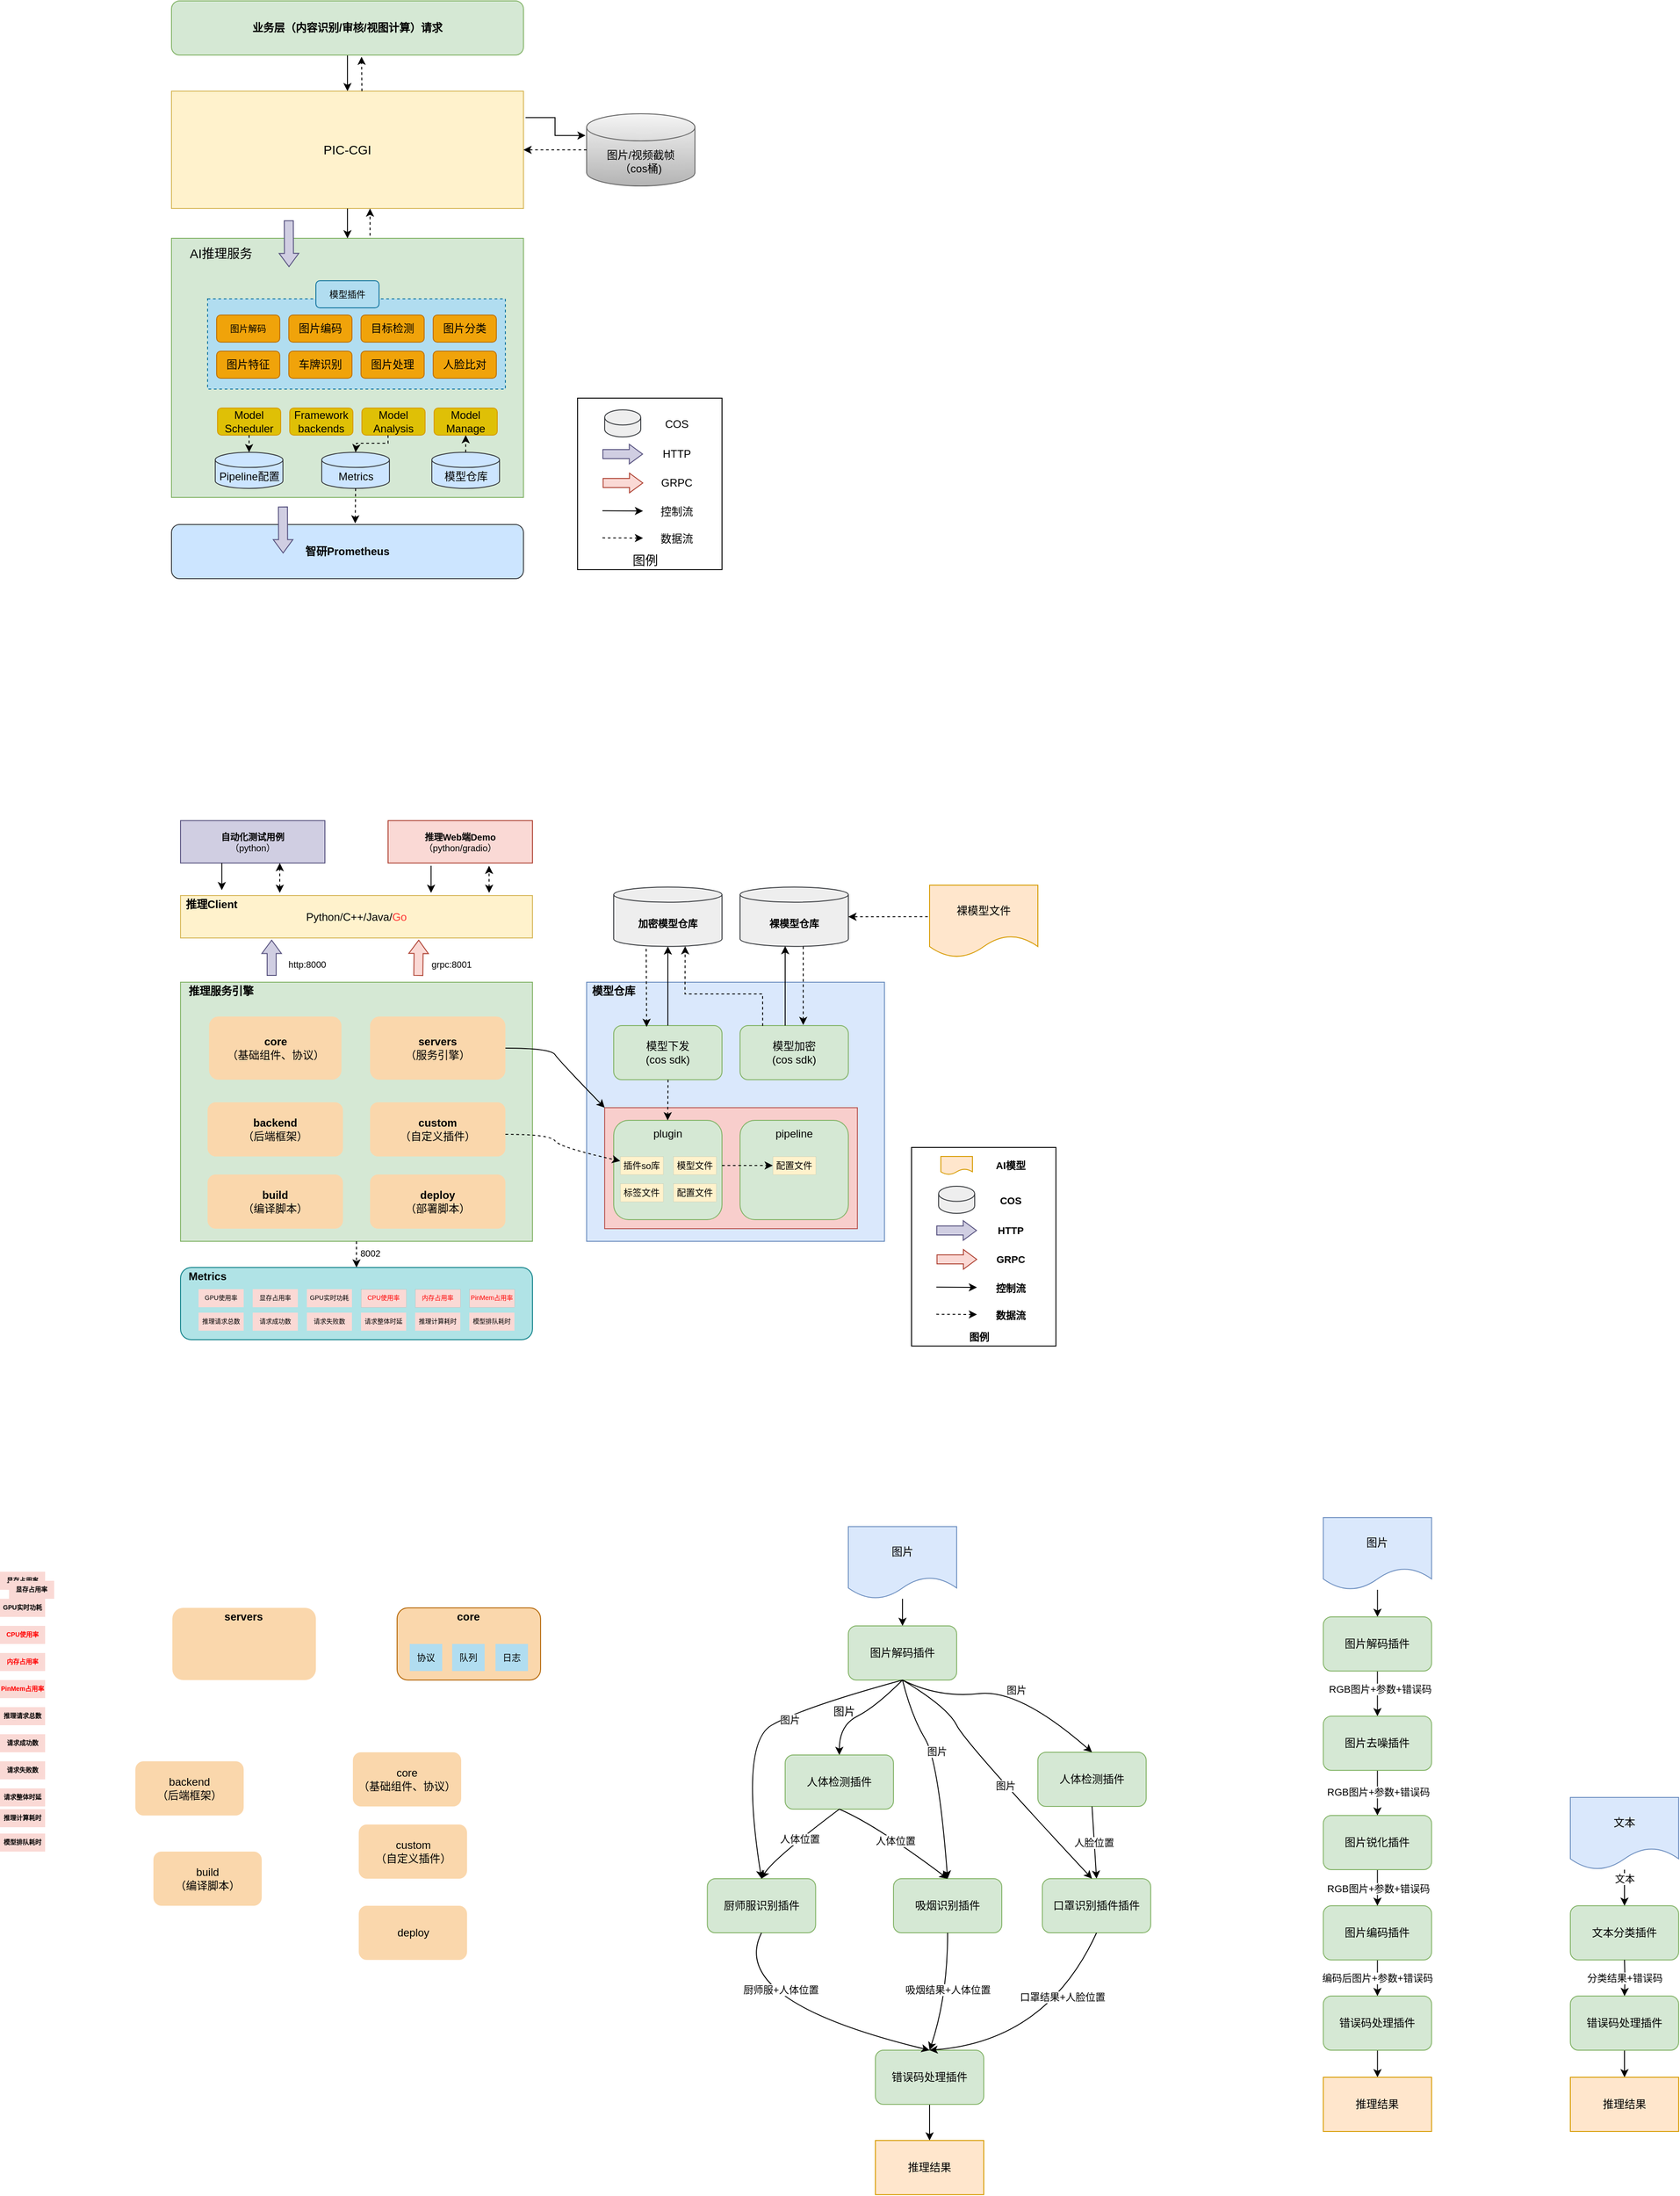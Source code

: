 <mxfile version="26.0.11">
  <diagram id="yvUyb9_Yjom-hSUSaHzK" name="Page-1">
    <mxGraphModel dx="1728" dy="954" grid="1" gridSize="10" guides="1" tooltips="1" connect="1" arrows="1" fold="1" page="1" pageScale="1" pageWidth="850" pageHeight="1100" math="0" shadow="0">
      <root>
        <mxCell id="0" />
        <mxCell id="1" parent="0" />
        <mxCell id="vIj0ayznzQ2Hyw27erG9-20" value="" style="rounded=0;whiteSpace=wrap;html=1;fillColor=#dae8fc;strokeColor=#6c8ebf;" vertex="1" parent="1">
          <mxGeometry x="650" y="1377" width="330" height="287" as="geometry" />
        </mxCell>
        <mxCell id="vIj0ayznzQ2Hyw27erG9-158" value="" style="rounded=0;whiteSpace=wrap;html=1;fillColor=#f8cecc;strokeColor=#b85450;" vertex="1" parent="1">
          <mxGeometry x="670" y="1516" width="280" height="134" as="geometry" />
        </mxCell>
        <mxCell id="qv2Fv-azI1-X_JU1ZbXW-3" value="" style="edgeStyle=orthogonalEdgeStyle;rounded=0;orthogonalLoop=1;jettySize=auto;html=1;" parent="1" source="qv2Fv-azI1-X_JU1ZbXW-1" target="qv2Fv-azI1-X_JU1ZbXW-2" edge="1">
          <mxGeometry relative="1" as="geometry" />
        </mxCell>
        <mxCell id="qv2Fv-azI1-X_JU1ZbXW-1" value="&lt;b&gt;业务层（内容识别/审核/视图计算）请求&lt;/b&gt;" style="rounded=1;whiteSpace=wrap;html=1;fillColor=#d5e8d4;strokeColor=#82b366;" parent="1" vertex="1">
          <mxGeometry x="190" y="290" width="390" height="60" as="geometry" />
        </mxCell>
        <mxCell id="qv2Fv-azI1-X_JU1ZbXW-2" value="&lt;font style=&quot;font-size: 14px;&quot;&gt;PIC-CGI&lt;/font&gt;" style="rounded=0;whiteSpace=wrap;html=1;fillColor=#fff2cc;strokeColor=#d6b656;gradientColor=none;" parent="1" vertex="1">
          <mxGeometry x="190" y="390" width="390" height="130" as="geometry" />
        </mxCell>
        <mxCell id="qv2Fv-azI1-X_JU1ZbXW-4" value="图片/视频截帧&lt;br&gt;（cos桶)" style="shape=cylinder3;whiteSpace=wrap;html=1;boundedLbl=1;backgroundOutline=1;size=15;fillColor=#f5f5f5;strokeColor=#666666;gradientColor=#b3b3b3;" parent="1" vertex="1">
          <mxGeometry x="650" y="415" width="120" height="80" as="geometry" />
        </mxCell>
        <mxCell id="qv2Fv-azI1-X_JU1ZbXW-6" style="edgeStyle=orthogonalEdgeStyle;rounded=0;orthogonalLoop=1;jettySize=auto;html=1;entryX=1;entryY=0.5;entryDx=0;entryDy=0;exitX=0;exitY=0.5;exitDx=0;exitDy=0;exitPerimeter=0;dashed=1;" parent="1" source="qv2Fv-azI1-X_JU1ZbXW-4" target="qv2Fv-azI1-X_JU1ZbXW-2" edge="1">
          <mxGeometry relative="1" as="geometry">
            <mxPoint x="664" y="360" as="sourcePoint" />
          </mxGeometry>
        </mxCell>
        <mxCell id="qv2Fv-azI1-X_JU1ZbXW-7" value="" style="rounded=0;whiteSpace=wrap;html=1;fillColor=#d5e8d4;strokeColor=#82b366;" parent="1" vertex="1">
          <mxGeometry x="190" y="553" width="390" height="287" as="geometry" />
        </mxCell>
        <mxCell id="qv2Fv-azI1-X_JU1ZbXW-8" value="&lt;font style=&quot;font-size: 14px;&quot;&gt;AI推理服务&lt;/font&gt;" style="text;strokeColor=none;align=center;fillColor=none;html=1;verticalAlign=middle;whiteSpace=wrap;rounded=0;" parent="1" vertex="1">
          <mxGeometry x="200" y="550" width="90" height="40" as="geometry" />
        </mxCell>
        <mxCell id="qv2Fv-azI1-X_JU1ZbXW-9" value="" style="rounded=0;whiteSpace=wrap;html=1;fillColor=#b1ddf0;strokeColor=#10739e;dashed=1;" parent="1" vertex="1">
          <mxGeometry x="230" y="620" width="330" height="100" as="geometry" />
        </mxCell>
        <mxCell id="qv2Fv-azI1-X_JU1ZbXW-10" value="&lt;font style=&quot;font-size: 10px;&quot;&gt;图片解码&lt;/font&gt;" style="rounded=1;whiteSpace=wrap;html=1;fillColor=#f0a30a;strokeColor=#BD7000;fontColor=#000000;" parent="1" vertex="1">
          <mxGeometry x="240" y="638" width="70" height="30" as="geometry" />
        </mxCell>
        <mxCell id="qv2Fv-azI1-X_JU1ZbXW-12" value="图片编码" style="rounded=1;whiteSpace=wrap;html=1;fillColor=#f0a30a;strokeColor=#BD7000;fontColor=#000000;" parent="1" vertex="1">
          <mxGeometry x="320" y="638" width="70" height="30" as="geometry" />
        </mxCell>
        <mxCell id="qv2Fv-azI1-X_JU1ZbXW-13" value="目标检测" style="rounded=1;whiteSpace=wrap;html=1;fillColor=#f0a30a;strokeColor=#BD7000;fontColor=#000000;" parent="1" vertex="1">
          <mxGeometry x="400" y="638" width="70" height="30" as="geometry" />
        </mxCell>
        <mxCell id="qv2Fv-azI1-X_JU1ZbXW-14" value="图片分类" style="rounded=1;whiteSpace=wrap;html=1;fillColor=#f0a30a;strokeColor=#BD7000;fontColor=#000000;" parent="1" vertex="1">
          <mxGeometry x="480" y="638" width="70" height="30" as="geometry" />
        </mxCell>
        <mxCell id="qv2Fv-azI1-X_JU1ZbXW-15" value="图片特征" style="rounded=1;whiteSpace=wrap;html=1;fillColor=#f0a30a;strokeColor=#BD7000;fontColor=#000000;" parent="1" vertex="1">
          <mxGeometry x="240" y="678" width="70" height="30" as="geometry" />
        </mxCell>
        <mxCell id="qv2Fv-azI1-X_JU1ZbXW-16" value="车牌识别" style="rounded=1;whiteSpace=wrap;html=1;fillColor=#f0a30a;strokeColor=#BD7000;fontColor=#000000;" parent="1" vertex="1">
          <mxGeometry x="320" y="678" width="70" height="30" as="geometry" />
        </mxCell>
        <mxCell id="qv2Fv-azI1-X_JU1ZbXW-17" value="图片处理" style="rounded=1;whiteSpace=wrap;html=1;fillColor=#f0a30a;strokeColor=#BD7000;fontColor=#000000;" parent="1" vertex="1">
          <mxGeometry x="400" y="678" width="70" height="30" as="geometry" />
        </mxCell>
        <mxCell id="qv2Fv-azI1-X_JU1ZbXW-18" value="人脸比对" style="rounded=1;whiteSpace=wrap;html=1;fillColor=#f0a30a;strokeColor=#BD7000;fontColor=#000000;" parent="1" vertex="1">
          <mxGeometry x="480" y="678" width="70" height="30" as="geometry" />
        </mxCell>
        <mxCell id="qv2Fv-azI1-X_JU1ZbXW-19" value="&lt;font style=&quot;font-size: 10px;&quot;&gt;模型插件&lt;/font&gt;" style="rounded=1;whiteSpace=wrap;html=1;fillColor=#b1ddf0;strokeColor=#10739e;" parent="1" vertex="1">
          <mxGeometry x="350" y="600" width="70" height="30" as="geometry" />
        </mxCell>
        <mxCell id="qv2Fv-azI1-X_JU1ZbXW-20" value="Model&lt;br&gt;Scheduler" style="rounded=1;whiteSpace=wrap;html=1;fillColor=#DFC006;strokeColor=#d79b00;gradientColor=none;" parent="1" vertex="1">
          <mxGeometry x="241" y="741" width="70" height="30" as="geometry" />
        </mxCell>
        <mxCell id="qv2Fv-azI1-X_JU1ZbXW-22" value="" style="edgeStyle=orthogonalEdgeStyle;rounded=0;orthogonalLoop=1;jettySize=auto;html=1;entryX=0.5;entryY=0;entryDx=0;entryDy=0;exitX=0.5;exitY=1;exitDx=0;exitDy=0;" parent="1" source="qv2Fv-azI1-X_JU1ZbXW-2" target="qv2Fv-azI1-X_JU1ZbXW-7" edge="1">
          <mxGeometry relative="1" as="geometry">
            <mxPoint x="380" y="530" as="sourcePoint" />
            <mxPoint x="395" y="290" as="targetPoint" />
            <Array as="points">
              <mxPoint x="385" y="540" />
              <mxPoint x="385" y="540" />
            </Array>
          </mxGeometry>
        </mxCell>
        <mxCell id="qv2Fv-azI1-X_JU1ZbXW-24" value="" style="rounded=0;whiteSpace=wrap;html=1;" parent="1" vertex="1">
          <mxGeometry x="640" y="730" width="160" height="190" as="geometry" />
        </mxCell>
        <mxCell id="qv2Fv-azI1-X_JU1ZbXW-25" value="&lt;font style=&quot;font-size: 14px;&quot;&gt;图例&lt;/font&gt;" style="text;strokeColor=none;align=center;fillColor=none;html=1;verticalAlign=middle;whiteSpace=wrap;rounded=0;" parent="1" vertex="1">
          <mxGeometry x="670" y="890" width="90" height="40" as="geometry" />
        </mxCell>
        <mxCell id="qv2Fv-azI1-X_JU1ZbXW-26" value="" style="shape=cylinder3;whiteSpace=wrap;html=1;boundedLbl=1;backgroundOutline=1;size=8.375;fillColor=#eeeeee;strokeColor=#36393d;" parent="1" vertex="1">
          <mxGeometry x="670" y="743" width="40" height="30" as="geometry" />
        </mxCell>
        <mxCell id="qv2Fv-azI1-X_JU1ZbXW-27" value="&lt;font style=&quot;font-size: 12px;&quot;&gt;COS&lt;/font&gt;" style="text;strokeColor=none;align=center;fillColor=none;html=1;verticalAlign=middle;whiteSpace=wrap;rounded=0;" parent="1" vertex="1">
          <mxGeometry x="720" y="743" width="60" height="32" as="geometry" />
        </mxCell>
        <mxCell id="qv2Fv-azI1-X_JU1ZbXW-28" value="" style="shape=flexArrow;endArrow=classic;html=1;rounded=0;endWidth=10.75;endSize=4.582;fillColor=#d0cee2;strokeColor=#56517e;" parent="1" edge="1">
          <mxGeometry width="50" height="50" relative="1" as="geometry">
            <mxPoint x="667.5" y="792" as="sourcePoint" />
            <mxPoint x="712.5" y="792" as="targetPoint" />
          </mxGeometry>
        </mxCell>
        <mxCell id="qv2Fv-azI1-X_JU1ZbXW-29" value="&lt;font style=&quot;font-size: 12px;&quot;&gt;HTTP&lt;/font&gt;" style="text;strokeColor=none;align=center;fillColor=none;html=1;verticalAlign=middle;whiteSpace=wrap;rounded=0;" parent="1" vertex="1">
          <mxGeometry x="720" y="776" width="60" height="32" as="geometry" />
        </mxCell>
        <mxCell id="qv2Fv-azI1-X_JU1ZbXW-30" value="" style="shape=flexArrow;endArrow=classic;html=1;rounded=0;endWidth=10.75;endSize=4.582;fillColor=#fad9d5;strokeColor=#ae4132;" parent="1" edge="1">
          <mxGeometry width="50" height="50" relative="1" as="geometry">
            <mxPoint x="667.75" y="824" as="sourcePoint" />
            <mxPoint x="712.75" y="824" as="targetPoint" />
          </mxGeometry>
        </mxCell>
        <mxCell id="qv2Fv-azI1-X_JU1ZbXW-31" value="&lt;font style=&quot;font-size: 12px;&quot;&gt;GRPC&lt;/font&gt;" style="text;strokeColor=none;align=center;fillColor=none;html=1;verticalAlign=middle;whiteSpace=wrap;rounded=0;" parent="1" vertex="1">
          <mxGeometry x="720.25" y="808" width="60" height="32" as="geometry" />
        </mxCell>
        <mxCell id="qv2Fv-azI1-X_JU1ZbXW-32" value="" style="endArrow=classic;html=1;rounded=0;" parent="1" edge="1">
          <mxGeometry width="50" height="50" relative="1" as="geometry">
            <mxPoint x="667.5" y="854.81" as="sourcePoint" />
            <mxPoint x="712.5" y="855" as="targetPoint" />
          </mxGeometry>
        </mxCell>
        <mxCell id="qv2Fv-azI1-X_JU1ZbXW-33" value="控制流" style="text;strokeColor=none;align=center;fillColor=none;html=1;verticalAlign=middle;whiteSpace=wrap;rounded=0;" parent="1" vertex="1">
          <mxGeometry x="720.25" y="840" width="60" height="32" as="geometry" />
        </mxCell>
        <mxCell id="qv2Fv-azI1-X_JU1ZbXW-34" value="" style="endArrow=classic;html=1;rounded=0;dashed=1;" parent="1" edge="1">
          <mxGeometry width="50" height="50" relative="1" as="geometry">
            <mxPoint x="667.5" y="884.81" as="sourcePoint" />
            <mxPoint x="712.5" y="885" as="targetPoint" />
          </mxGeometry>
        </mxCell>
        <mxCell id="qv2Fv-azI1-X_JU1ZbXW-35" value="数据流" style="text;strokeColor=none;align=center;fillColor=none;html=1;verticalAlign=middle;whiteSpace=wrap;rounded=0;" parent="1" vertex="1">
          <mxGeometry x="720.25" y="870" width="60" height="32" as="geometry" />
        </mxCell>
        <mxCell id="qv2Fv-azI1-X_JU1ZbXW-36" value="" style="shape=flexArrow;endArrow=classic;html=1;rounded=0;endWidth=10.75;endSize=4.582;fillColor=#d0cee2;strokeColor=#56517e;" parent="1" edge="1">
          <mxGeometry width="50" height="50" relative="1" as="geometry">
            <mxPoint x="320" y="533" as="sourcePoint" />
            <mxPoint x="320.23" y="584.92" as="targetPoint" />
          </mxGeometry>
        </mxCell>
        <mxCell id="qv2Fv-azI1-X_JU1ZbXW-37" value="Framework&lt;br&gt;backends" style="rounded=1;whiteSpace=wrap;html=1;fillColor=#DFC006;strokeColor=#d79b00;gradientColor=none;" parent="1" vertex="1">
          <mxGeometry x="321" y="741" width="70" height="30" as="geometry" />
        </mxCell>
        <mxCell id="qv2Fv-azI1-X_JU1ZbXW-38" value="Model Analysis" style="rounded=1;whiteSpace=wrap;html=1;fillColor=#DFC006;strokeColor=#d79b00;gradientColor=none;" parent="1" vertex="1">
          <mxGeometry x="401" y="741" width="70" height="30" as="geometry" />
        </mxCell>
        <mxCell id="qv2Fv-azI1-X_JU1ZbXW-39" value="Model Manage" style="rounded=1;whiteSpace=wrap;html=1;fillColor=#DFC006;strokeColor=#d79b00;gradientColor=none;" parent="1" vertex="1">
          <mxGeometry x="481" y="741" width="70" height="30" as="geometry" />
        </mxCell>
        <mxCell id="qv2Fv-azI1-X_JU1ZbXW-40" value="" style="endArrow=classic;html=1;rounded=0;dashed=1;" parent="1" edge="1">
          <mxGeometry width="50" height="50" relative="1" as="geometry">
            <mxPoint x="410" y="550" as="sourcePoint" />
            <mxPoint x="410" y="520" as="targetPoint" />
          </mxGeometry>
        </mxCell>
        <mxCell id="qv2Fv-azI1-X_JU1ZbXW-42" value="" style="edgeStyle=orthogonalEdgeStyle;rounded=0;orthogonalLoop=1;jettySize=auto;html=1;exitX=1.006;exitY=0.225;exitDx=0;exitDy=0;exitPerimeter=0;entryX=-0.01;entryY=0.301;entryDx=0;entryDy=0;entryPerimeter=0;" parent="1" source="qv2Fv-azI1-X_JU1ZbXW-2" target="qv2Fv-azI1-X_JU1ZbXW-4" edge="1">
          <mxGeometry relative="1" as="geometry">
            <mxPoint x="680" y="250" as="sourcePoint" />
            <mxPoint x="680" y="320" as="targetPoint" />
          </mxGeometry>
        </mxCell>
        <mxCell id="qv2Fv-azI1-X_JU1ZbXW-44" value="" style="endArrow=classic;html=1;rounded=0;dashed=1;entryX=0.54;entryY=1.031;entryDx=0;entryDy=0;entryPerimeter=0;" parent="1" target="qv2Fv-azI1-X_JU1ZbXW-1" edge="1">
          <mxGeometry width="50" height="50" relative="1" as="geometry">
            <mxPoint x="401" y="390" as="sourcePoint" />
            <mxPoint x="401" y="360" as="targetPoint" />
          </mxGeometry>
        </mxCell>
        <mxCell id="qv2Fv-azI1-X_JU1ZbXW-45" value="Pipeline配置" style="shape=cylinder3;whiteSpace=wrap;html=1;boundedLbl=1;backgroundOutline=1;size=8.4;fillColor=#cce5ff;strokeColor=#36393d;" parent="1" vertex="1">
          <mxGeometry x="238.5" y="790" width="75" height="40" as="geometry" />
        </mxCell>
        <mxCell id="qv2Fv-azI1-X_JU1ZbXW-46" value="Metrics" style="shape=cylinder3;whiteSpace=wrap;html=1;boundedLbl=1;backgroundOutline=1;size=8.4;fillColor=#cce5ff;strokeColor=#36393d;" parent="1" vertex="1">
          <mxGeometry x="356.5" y="790" width="75" height="40" as="geometry" />
        </mxCell>
        <mxCell id="qv2Fv-azI1-X_JU1ZbXW-47" value="模型仓库" style="shape=cylinder3;whiteSpace=wrap;html=1;boundedLbl=1;backgroundOutline=1;size=8.4;fillColor=#cce5ff;strokeColor=#36393d;" parent="1" vertex="1">
          <mxGeometry x="478.5" y="790" width="75" height="40" as="geometry" />
        </mxCell>
        <mxCell id="qv2Fv-azI1-X_JU1ZbXW-48" value="&lt;b&gt;智研Prometheus&lt;/b&gt;" style="rounded=1;whiteSpace=wrap;html=1;fillColor=#cce5ff;strokeColor=#36393d;" parent="1" vertex="1">
          <mxGeometry x="190" y="870" width="390" height="60" as="geometry" />
        </mxCell>
        <mxCell id="qv2Fv-azI1-X_JU1ZbXW-49" value="" style="endArrow=classic;html=1;rounded=0;dashed=1;exitX=0.5;exitY=1;exitDx=0;exitDy=0;entryX=0.5;entryY=0;entryDx=0;entryDy=0;entryPerimeter=0;" parent="1" source="qv2Fv-azI1-X_JU1ZbXW-20" target="qv2Fv-azI1-X_JU1ZbXW-45" edge="1">
          <mxGeometry width="50" height="50" relative="1" as="geometry">
            <mxPoint x="268.5" y="789.2" as="sourcePoint" />
            <mxPoint x="313.5" y="789.39" as="targetPoint" />
          </mxGeometry>
        </mxCell>
        <mxCell id="qv2Fv-azI1-X_JU1ZbXW-50" value="" style="endArrow=classic;html=1;rounded=0;dashed=1;entryX=0.5;entryY=0;entryDx=0;entryDy=0;entryPerimeter=0;exitX=0.413;exitY=1.006;exitDx=0;exitDy=0;exitPerimeter=0;" parent="1" source="qv2Fv-azI1-X_JU1ZbXW-38" target="qv2Fv-azI1-X_JU1ZbXW-46" edge="1">
          <mxGeometry width="50" height="50" relative="1" as="geometry">
            <mxPoint x="432.5" y="771" as="sourcePoint" />
            <mxPoint x="477.5" y="771.19" as="targetPoint" />
            <Array as="points">
              <mxPoint x="430" y="780" />
              <mxPoint x="395" y="780" />
            </Array>
          </mxGeometry>
        </mxCell>
        <mxCell id="qv2Fv-azI1-X_JU1ZbXW-51" value="" style="endArrow=classic;html=1;rounded=0;dashed=1;entryX=0.5;entryY=1;entryDx=0;entryDy=0;exitX=0.5;exitY=0;exitDx=0;exitDy=0;exitPerimeter=0;" parent="1" source="qv2Fv-azI1-X_JU1ZbXW-47" target="qv2Fv-azI1-X_JU1ZbXW-39" edge="1">
          <mxGeometry width="50" height="50" relative="1" as="geometry">
            <mxPoint x="520" y="790" as="sourcePoint" />
            <mxPoint x="565" y="790.19" as="targetPoint" />
          </mxGeometry>
        </mxCell>
        <mxCell id="qv2Fv-azI1-X_JU1ZbXW-52" value="" style="endArrow=classic;html=1;rounded=0;dashed=1;entryX=0.522;entryY=-0.02;entryDx=0;entryDy=0;entryPerimeter=0;exitX=0.5;exitY=1;exitDx=0;exitDy=0;exitPerimeter=0;" parent="1" source="qv2Fv-azI1-X_JU1ZbXW-46" target="qv2Fv-azI1-X_JU1ZbXW-48" edge="1">
          <mxGeometry width="50" height="50" relative="1" as="geometry">
            <mxPoint x="400" y="839.05" as="sourcePoint" />
            <mxPoint x="445" y="839.24" as="targetPoint" />
          </mxGeometry>
        </mxCell>
        <mxCell id="qv2Fv-azI1-X_JU1ZbXW-56" value="" style="shape=flexArrow;endArrow=classic;html=1;rounded=0;endWidth=10.75;endSize=4.582;fillColor=#d0cee2;strokeColor=#56517e;" parent="1" edge="1">
          <mxGeometry width="50" height="50" relative="1" as="geometry">
            <mxPoint x="313.5" y="850.08" as="sourcePoint" />
            <mxPoint x="313.73" y="902" as="targetPoint" />
          </mxGeometry>
        </mxCell>
        <mxCell id="vIj0ayznzQ2Hyw27erG9-16" value="" style="rounded=0;whiteSpace=wrap;html=1;fillColor=#d5e8d4;strokeColor=#82b366;" vertex="1" parent="1">
          <mxGeometry x="200" y="1377" width="390" height="287" as="geometry" />
        </mxCell>
        <mxCell id="vIj0ayznzQ2Hyw27erG9-19" value="&lt;b&gt;推理服务引擎&lt;/b&gt;" style="rounded=0;whiteSpace=wrap;html=1;fillColor=none;strokeColor=none;" vertex="1" parent="1">
          <mxGeometry x="200" y="1377" width="90" height="20" as="geometry" />
        </mxCell>
        <mxCell id="vIj0ayznzQ2Hyw27erG9-21" value="&lt;b&gt;模型仓库&lt;/b&gt;" style="rounded=0;whiteSpace=wrap;html=1;fillColor=none;strokeColor=none;" vertex="1" parent="1">
          <mxGeometry x="650" y="1377" width="60" height="20" as="geometry" />
        </mxCell>
        <mxCell id="vIj0ayznzQ2Hyw27erG9-22" value="" style="shape=flexArrow;endArrow=classic;html=1;rounded=0;endWidth=10.75;endSize=4.582;fillColor=#d0cee2;strokeColor=#56517e;fontFamily=Helvetica;fontStyle=1;fontSize=11;" edge="1" parent="1">
          <mxGeometry width="50" height="50" relative="1" as="geometry">
            <mxPoint x="301" y="1370" as="sourcePoint" />
            <mxPoint x="301" y="1330" as="targetPoint" />
          </mxGeometry>
        </mxCell>
        <mxCell id="vIj0ayznzQ2Hyw27erG9-27" value="http:8000" style="edgeLabel;html=1;align=center;verticalAlign=middle;resizable=0;points=[];fontSize=10;" vertex="1" connectable="0" parent="vIj0ayznzQ2Hyw27erG9-22">
          <mxGeometry x="-0.386" y="-1" relative="1" as="geometry">
            <mxPoint x="38" y="-1" as="offset" />
          </mxGeometry>
        </mxCell>
        <mxCell id="vIj0ayznzQ2Hyw27erG9-24" value="" style="shape=flexArrow;endArrow=classic;html=1;rounded=0;endWidth=10.75;endSize=4.582;fillColor=#fad9d5;strokeColor=#ae4132;fontFamily=Helvetica;fontStyle=1;fontSize=11;" edge="1" parent="1">
          <mxGeometry width="50" height="50" relative="1" as="geometry">
            <mxPoint x="463.5" y="1370" as="sourcePoint" />
            <mxPoint x="464" y="1330" as="targetPoint" />
          </mxGeometry>
        </mxCell>
        <mxCell id="vIj0ayznzQ2Hyw27erG9-28" value="grpc:8001" style="edgeLabel;html=1;align=center;verticalAlign=middle;resizable=0;points=[];fontSize=10;" vertex="1" connectable="0" parent="vIj0ayznzQ2Hyw27erG9-24">
          <mxGeometry x="-0.1" y="-1" relative="1" as="geometry">
            <mxPoint x="35" y="5" as="offset" />
          </mxGeometry>
        </mxCell>
        <mxCell id="vIj0ayznzQ2Hyw27erG9-30" value="&lt;b&gt;自动化测试用例&lt;/b&gt;&lt;br&gt;（python）" style="rounded=0;whiteSpace=wrap;html=1;fillColor=#d0cee2;strokeColor=#56517e;fontSize=10;" vertex="1" parent="1">
          <mxGeometry x="200" y="1198" width="160" height="47" as="geometry" />
        </mxCell>
        <mxCell id="vIj0ayznzQ2Hyw27erG9-31" value="&lt;b&gt;推理Web端Demo&lt;/b&gt;&lt;br&gt;（python/gradio）" style="rounded=0;whiteSpace=wrap;html=1;fillColor=#fad9d5;strokeColor=#ae4132;fontSize=10;" vertex="1" parent="1">
          <mxGeometry x="430" y="1198" width="160" height="47" as="geometry" />
        </mxCell>
        <mxCell id="vIj0ayznzQ2Hyw27erG9-32" value="" style="endArrow=classic;html=1;rounded=0;fontFamily=Helvetica;fontStyle=1;fontSize=10;" edge="1" parent="1">
          <mxGeometry width="50" height="50" relative="1" as="geometry">
            <mxPoint x="245.77" y="1245" as="sourcePoint" />
            <mxPoint x="245.77" y="1275" as="targetPoint" />
          </mxGeometry>
        </mxCell>
        <mxCell id="vIj0ayznzQ2Hyw27erG9-33" value="" style="endArrow=classic;html=1;rounded=0;dashed=1;fontFamily=Helvetica;fontStyle=1;fontSize=10;startArrow=classic;startFill=1;" edge="1" parent="1">
          <mxGeometry width="50" height="50" relative="1" as="geometry">
            <mxPoint x="310" y="1278" as="sourcePoint" />
            <mxPoint x="310" y="1245" as="targetPoint" />
          </mxGeometry>
        </mxCell>
        <mxCell id="vIj0ayznzQ2Hyw27erG9-35" value="" style="group" vertex="1" connectable="0" parent="1">
          <mxGeometry x="200" y="1281" width="390" height="47" as="geometry" />
        </mxCell>
        <mxCell id="vIj0ayznzQ2Hyw27erG9-25" value="Python/C++/Java/&lt;font style=&quot;color: rgb(255, 51, 51);&quot;&gt;Go&lt;/font&gt;" style="rounded=0;whiteSpace=wrap;html=1;fillColor=#fff2cc;strokeColor=#d6b656;" vertex="1" parent="vIj0ayznzQ2Hyw27erG9-35">
          <mxGeometry width="390" height="47" as="geometry" />
        </mxCell>
        <mxCell id="vIj0ayznzQ2Hyw27erG9-29" value="&lt;b&gt;推理Client&lt;/b&gt;" style="rounded=0;whiteSpace=wrap;html=1;fillColor=none;strokeColor=none;" vertex="1" parent="vIj0ayznzQ2Hyw27erG9-35">
          <mxGeometry width="69" height="20" as="geometry" />
        </mxCell>
        <mxCell id="vIj0ayznzQ2Hyw27erG9-36" value="" style="endArrow=classic;html=1;rounded=0;fontFamily=Helvetica;fontStyle=1;fontSize=10;" edge="1" parent="1">
          <mxGeometry width="50" height="50" relative="1" as="geometry">
            <mxPoint x="477.65" y="1248" as="sourcePoint" />
            <mxPoint x="477.65" y="1278" as="targetPoint" />
          </mxGeometry>
        </mxCell>
        <mxCell id="vIj0ayznzQ2Hyw27erG9-37" value="" style="endArrow=classic;html=1;rounded=0;dashed=1;fontFamily=Helvetica;fontStyle=1;fontSize=10;startArrow=classic;startFill=1;" edge="1" parent="1">
          <mxGeometry width="50" height="50" relative="1" as="geometry">
            <mxPoint x="542" y="1278" as="sourcePoint" />
            <mxPoint x="541.88" y="1248" as="targetPoint" />
          </mxGeometry>
        </mxCell>
        <mxCell id="vIj0ayznzQ2Hyw27erG9-38" value="" style="endArrow=classic;html=1;rounded=0;dashed=1;fontFamily=Helvetica;fontStyle=1;fontSize=11;exitX=0.5;exitY=1;exitDx=0;exitDy=0;entryX=0.5;entryY=0;entryDx=0;entryDy=0;" edge="1" parent="1" source="vIj0ayznzQ2Hyw27erG9-16" target="vIj0ayznzQ2Hyw27erG9-18">
          <mxGeometry width="50" height="50" relative="1" as="geometry">
            <mxPoint x="399.38" y="1664" as="sourcePoint" />
            <mxPoint x="399.6" y="1687" as="targetPoint" />
          </mxGeometry>
        </mxCell>
        <mxCell id="vIj0ayznzQ2Hyw27erG9-39" value="8002" style="edgeLabel;html=1;align=center;verticalAlign=middle;resizable=0;points=[];fontSize=10;" vertex="1" connectable="0" parent="vIj0ayznzQ2Hyw27erG9-38">
          <mxGeometry x="-0.229" relative="1" as="geometry">
            <mxPoint x="15" y="2" as="offset" />
          </mxGeometry>
        </mxCell>
        <mxCell id="vIj0ayznzQ2Hyw27erG9-41" value="" style="group" vertex="1" connectable="0" parent="1">
          <mxGeometry x="200" y="1693" width="390" height="90" as="geometry" />
        </mxCell>
        <mxCell id="vIj0ayznzQ2Hyw27erG9-18" value="" style="rounded=1;whiteSpace=wrap;html=1;fillColor=#b0e3e6;strokeColor=#0e8088;" vertex="1" parent="vIj0ayznzQ2Hyw27erG9-41">
          <mxGeometry width="390" height="80" as="geometry" />
        </mxCell>
        <mxCell id="vIj0ayznzQ2Hyw27erG9-40" value="&lt;b&gt;Metrics&lt;/b&gt;" style="rounded=0;whiteSpace=wrap;html=1;fillColor=none;strokeColor=none;" vertex="1" parent="vIj0ayznzQ2Hyw27erG9-41">
          <mxGeometry width="60" height="20" as="geometry" />
        </mxCell>
        <mxCell id="vIj0ayznzQ2Hyw27erG9-42" value="&lt;font&gt;GPU使用率&lt;/font&gt;" style="rounded=0;whiteSpace=wrap;html=1;fillColor=#fad9d5;strokeColor=none;fontSize=7;fontStyle=0" vertex="1" parent="vIj0ayznzQ2Hyw27erG9-41">
          <mxGeometry x="20" y="24" width="50" height="20" as="geometry" />
        </mxCell>
        <mxCell id="vIj0ayznzQ2Hyw27erG9-71" value="&lt;font&gt;显存占用率&lt;/font&gt;" style="rounded=0;whiteSpace=wrap;html=1;fillColor=#fad9d5;strokeColor=none;fontSize=7;fontStyle=0" vertex="1" parent="vIj0ayznzQ2Hyw27erG9-41">
          <mxGeometry x="80" y="24" width="50" height="20" as="geometry" />
        </mxCell>
        <mxCell id="vIj0ayznzQ2Hyw27erG9-72" value="&lt;font&gt;GPU实时功耗&lt;/font&gt;" style="rounded=0;whiteSpace=wrap;html=1;fillColor=#fad9d5;strokeColor=none;fontSize=7;fontStyle=0" vertex="1" parent="vIj0ayznzQ2Hyw27erG9-41">
          <mxGeometry x="140" y="24" width="50" height="20" as="geometry" />
        </mxCell>
        <mxCell id="vIj0ayznzQ2Hyw27erG9-73" value="CPU使用率" style="rounded=0;whiteSpace=wrap;html=1;fillColor=#fad9d5;strokeColor=default;fontSize=7;labelBorderColor=none;fontColor=light-dark(#ff0000, #ededed);fontStyle=0;dashed=1;strokeWidth=0;" vertex="1" parent="vIj0ayznzQ2Hyw27erG9-41">
          <mxGeometry x="200" y="24" width="50" height="20" as="geometry" />
        </mxCell>
        <mxCell id="vIj0ayznzQ2Hyw27erG9-74" value="内存占用率" style="rounded=0;whiteSpace=wrap;html=1;fillColor=#fad9d5;strokeColor=default;fontSize=7;labelBorderColor=none;fontColor=light-dark(#ff0000, #ededed);fontStyle=0;dashed=1;strokeWidth=0;" vertex="1" parent="vIj0ayznzQ2Hyw27erG9-41">
          <mxGeometry x="260" y="24" width="50" height="20" as="geometry" />
        </mxCell>
        <mxCell id="vIj0ayznzQ2Hyw27erG9-75" value="PinMem占用率" style="rounded=0;whiteSpace=wrap;html=1;fillColor=#fad9d5;strokeColor=default;fontSize=7;labelBorderColor=none;fontColor=light-dark(#ff0000, #ededed);fontStyle=0;dashed=1;strokeWidth=0;" vertex="1" parent="vIj0ayznzQ2Hyw27erG9-41">
          <mxGeometry x="320" y="24" width="50" height="20" as="geometry" />
        </mxCell>
        <mxCell id="vIj0ayznzQ2Hyw27erG9-76" value="&lt;span&gt;推理请求总数&lt;/span&gt;" style="rounded=0;whiteSpace=wrap;html=1;fillColor=#fad9d5;strokeColor=none;fontSize=7;fontStyle=0" vertex="1" parent="vIj0ayznzQ2Hyw27erG9-41">
          <mxGeometry x="20" y="50" width="50" height="20" as="geometry" />
        </mxCell>
        <mxCell id="vIj0ayznzQ2Hyw27erG9-77" value="&lt;span&gt;请求成功数&lt;/span&gt;" style="rounded=0;whiteSpace=wrap;html=1;fillColor=#fad9d5;strokeColor=none;fontSize=7;fontStyle=0" vertex="1" parent="vIj0ayznzQ2Hyw27erG9-41">
          <mxGeometry x="80" y="50" width="50" height="20" as="geometry" />
        </mxCell>
        <mxCell id="vIj0ayznzQ2Hyw27erG9-78" value="&lt;span&gt;请求失败数&lt;/span&gt;" style="rounded=0;whiteSpace=wrap;html=1;fillColor=#fad9d5;strokeColor=none;fontSize=7;fontStyle=0" vertex="1" parent="vIj0ayznzQ2Hyw27erG9-41">
          <mxGeometry x="140" y="50" width="50" height="20" as="geometry" />
        </mxCell>
        <mxCell id="vIj0ayznzQ2Hyw27erG9-79" value="&lt;span&gt;请求整体时延&lt;/span&gt;" style="rounded=0;whiteSpace=wrap;html=1;fillColor=#fad9d5;strokeColor=none;fontSize=7;fontStyle=0" vertex="1" parent="vIj0ayznzQ2Hyw27erG9-41">
          <mxGeometry x="200" y="50" width="50" height="20" as="geometry" />
        </mxCell>
        <mxCell id="vIj0ayznzQ2Hyw27erG9-80" value="&lt;span&gt;推理计算耗时&lt;/span&gt;" style="rounded=0;whiteSpace=wrap;html=1;fillColor=#fad9d5;strokeColor=none;fontSize=7;fontStyle=0" vertex="1" parent="vIj0ayznzQ2Hyw27erG9-41">
          <mxGeometry x="260" y="50" width="50" height="20" as="geometry" />
        </mxCell>
        <mxCell id="vIj0ayznzQ2Hyw27erG9-81" value="&lt;span&gt;模型排队耗时&lt;/span&gt;" style="rounded=0;whiteSpace=wrap;html=1;fillColor=#fad9d5;strokeColor=none;fontSize=7;fontStyle=0" vertex="1" parent="vIj0ayznzQ2Hyw27erG9-41">
          <mxGeometry x="320" y="50" width="50" height="20" as="geometry" />
        </mxCell>
        <mxCell id="vIj0ayznzQ2Hyw27erG9-44" value="&lt;font&gt;显存占用率&lt;/font&gt;" style="rounded=0;whiteSpace=wrap;html=1;fillColor=#fad9d5;strokeColor=none;fontSize=7;fontStyle=1" vertex="1" parent="1">
          <mxGeometry y="2030" width="50" height="20" as="geometry" />
        </mxCell>
        <mxCell id="vIj0ayznzQ2Hyw27erG9-45" value="&lt;font&gt;GPU实时功耗&lt;/font&gt;" style="rounded=0;whiteSpace=wrap;html=1;fillColor=#fad9d5;strokeColor=none;fontSize=7;fontStyle=1" vertex="1" parent="1">
          <mxGeometry y="2060" width="50" height="20" as="geometry" />
        </mxCell>
        <mxCell id="vIj0ayznzQ2Hyw27erG9-46" value="&lt;span&gt;推理请求总数&lt;/span&gt;" style="rounded=0;whiteSpace=wrap;html=1;fillColor=#fad9d5;strokeColor=none;fontSize=7;fontStyle=1" vertex="1" parent="1">
          <mxGeometry y="2180" width="50" height="20" as="geometry" />
        </mxCell>
        <mxCell id="vIj0ayznzQ2Hyw27erG9-47" value="&lt;span&gt;请求成功数&lt;/span&gt;" style="rounded=0;whiteSpace=wrap;html=1;fillColor=#fad9d5;strokeColor=none;fontSize=7;fontStyle=1" vertex="1" parent="1">
          <mxGeometry y="2210" width="50" height="20" as="geometry" />
        </mxCell>
        <mxCell id="vIj0ayznzQ2Hyw27erG9-48" value="&lt;span&gt;请求失败数&lt;/span&gt;" style="rounded=0;whiteSpace=wrap;html=1;fillColor=#fad9d5;strokeColor=none;fontSize=7;fontStyle=1" vertex="1" parent="1">
          <mxGeometry y="2240" width="50" height="20" as="geometry" />
        </mxCell>
        <mxCell id="vIj0ayznzQ2Hyw27erG9-49" value="&lt;span&gt;请求整体时延&lt;/span&gt;" style="rounded=0;whiteSpace=wrap;html=1;fillColor=#fad9d5;strokeColor=none;fontSize=7;fontStyle=1" vertex="1" parent="1">
          <mxGeometry y="2270" width="50" height="20" as="geometry" />
        </mxCell>
        <mxCell id="vIj0ayznzQ2Hyw27erG9-50" value="&lt;span&gt;推理计算耗时&lt;/span&gt;" style="rounded=0;whiteSpace=wrap;html=1;fillColor=#fad9d5;strokeColor=none;fontSize=7;fontStyle=1" vertex="1" parent="1">
          <mxGeometry y="2293" width="50" height="20" as="geometry" />
        </mxCell>
        <mxCell id="vIj0ayznzQ2Hyw27erG9-62" value="&lt;span&gt;模型排队耗时&lt;/span&gt;" style="rounded=0;whiteSpace=wrap;html=1;fillColor=#fad9d5;strokeColor=none;fontSize=7;fontStyle=1" vertex="1" parent="1">
          <mxGeometry y="2320" width="50" height="20" as="geometry" />
        </mxCell>
        <mxCell id="vIj0ayznzQ2Hyw27erG9-63" value="CPU使用率" style="rounded=0;whiteSpace=wrap;html=1;fillColor=#fad9d5;strokeColor=none;fontSize=7;labelBorderColor=none;fontColor=light-dark(#ff0000, #ededed);fontStyle=1" vertex="1" parent="1">
          <mxGeometry y="2090" width="50" height="20" as="geometry" />
        </mxCell>
        <mxCell id="vIj0ayznzQ2Hyw27erG9-64" value="内存占用率" style="rounded=0;whiteSpace=wrap;html=1;fillColor=#fad9d5;strokeColor=none;fontSize=7;labelBorderColor=none;fontColor=light-dark(#ff0000, #ededed);fontStyle=1" vertex="1" parent="1">
          <mxGeometry y="2120" width="50" height="20" as="geometry" />
        </mxCell>
        <mxCell id="vIj0ayznzQ2Hyw27erG9-65" value="PinMem占用率" style="rounded=0;whiteSpace=wrap;html=1;fillColor=#fad9d5;strokeColor=none;fontSize=7;labelBorderColor=none;fontColor=light-dark(#ff0000, #ededed);fontStyle=1" vertex="1" parent="1">
          <mxGeometry y="2150" width="50" height="20" as="geometry" />
        </mxCell>
        <mxCell id="vIj0ayznzQ2Hyw27erG9-82" value="&lt;b&gt;servers&lt;/b&gt;&lt;br&gt;（服务引擎）" style="rounded=1;whiteSpace=wrap;html=1;fillColor=#fad7ac;strokeColor=none;" vertex="1" parent="1">
          <mxGeometry x="410" y="1415" width="150" height="70" as="geometry" />
        </mxCell>
        <mxCell id="vIj0ayznzQ2Hyw27erG9-83" value="&lt;div&gt;&lt;b&gt;core&lt;/b&gt;&lt;br&gt;（&lt;span style=&quot;background-color: transparent; color: light-dark(rgb(0, 0, 0), rgb(255, 255, 255));&quot;&gt;基础组件、协议）&lt;/span&gt;&lt;/div&gt;" style="rounded=1;whiteSpace=wrap;html=1;fillColor=#fad7ac;strokeColor=none;" vertex="1" parent="1">
          <mxGeometry x="231.63" y="1415" width="146.75" height="70" as="geometry" />
        </mxCell>
        <mxCell id="vIj0ayznzQ2Hyw27erG9-84" value="&lt;div&gt;&lt;b&gt;backend&lt;/b&gt;&lt;br&gt;（后端框架）&lt;/div&gt;" style="rounded=1;whiteSpace=wrap;html=1;fillColor=#fad7ac;strokeColor=none;" vertex="1" parent="1">
          <mxGeometry x="230" y="1510" width="150" height="60" as="geometry" />
        </mxCell>
        <mxCell id="vIj0ayznzQ2Hyw27erG9-86" value="&lt;div&gt;&lt;b&gt;custom&lt;/b&gt;&lt;br&gt;（自定义插件）&lt;/div&gt;" style="rounded=1;whiteSpace=wrap;html=1;fillColor=#fad7ac;strokeColor=none;" vertex="1" parent="1">
          <mxGeometry x="410" y="1510" width="150" height="60" as="geometry" />
        </mxCell>
        <mxCell id="vIj0ayznzQ2Hyw27erG9-87" value="&lt;div&gt;&lt;b&gt;build&lt;/b&gt;&lt;br&gt;（编译脚本）&lt;/div&gt;" style="rounded=1;whiteSpace=wrap;html=1;fillColor=#fad7ac;strokeColor=none;" vertex="1" parent="1">
          <mxGeometry x="230" y="1590" width="150" height="60" as="geometry" />
        </mxCell>
        <mxCell id="vIj0ayznzQ2Hyw27erG9-88" value="&lt;b&gt;deploy&lt;/b&gt;&lt;br&gt;（部署脚本）" style="rounded=1;whiteSpace=wrap;html=1;fillColor=#fad7ac;strokeColor=none;" vertex="1" parent="1">
          <mxGeometry x="410" y="1590" width="150" height="60" as="geometry" />
        </mxCell>
        <mxCell id="vIj0ayznzQ2Hyw27erG9-90" value="&lt;div&gt;core&lt;br&gt;（&lt;span style=&quot;background-color: transparent; color: light-dark(rgb(0, 0, 0), rgb(255, 255, 255));&quot;&gt;基础组件、协议）&lt;/span&gt;&lt;/div&gt;" style="rounded=1;whiteSpace=wrap;html=1;fillColor=#fad7ac;strokeColor=none;" vertex="1" parent="1">
          <mxGeometry x="391" y="2230" width="120" height="60" as="geometry" />
        </mxCell>
        <mxCell id="vIj0ayznzQ2Hyw27erG9-91" value="&lt;div&gt;backend&lt;br&gt;（后端框架）&lt;/div&gt;" style="rounded=1;whiteSpace=wrap;html=1;fillColor=#fad7ac;strokeColor=none;" vertex="1" parent="1">
          <mxGeometry x="150" y="2240" width="120" height="60" as="geometry" />
        </mxCell>
        <mxCell id="vIj0ayznzQ2Hyw27erG9-92" value="&lt;div&gt;custom&lt;br&gt;（自定义插件）&lt;/div&gt;" style="rounded=1;whiteSpace=wrap;html=1;fillColor=#fad7ac;strokeColor=none;" vertex="1" parent="1">
          <mxGeometry x="397.5" y="2310" width="120" height="60" as="geometry" />
        </mxCell>
        <mxCell id="vIj0ayznzQ2Hyw27erG9-93" value="&lt;div&gt;build&lt;br&gt;（编译脚本）&lt;/div&gt;" style="rounded=1;whiteSpace=wrap;html=1;fillColor=#fad7ac;strokeColor=none;" vertex="1" parent="1">
          <mxGeometry x="170" y="2340" width="120" height="60" as="geometry" />
        </mxCell>
        <mxCell id="vIj0ayznzQ2Hyw27erG9-94" value="deploy" style="rounded=1;whiteSpace=wrap;html=1;fillColor=#fad7ac;strokeColor=none;" vertex="1" parent="1">
          <mxGeometry x="397.5" y="2400" width="120" height="60" as="geometry" />
        </mxCell>
        <mxCell id="vIj0ayznzQ2Hyw27erG9-96" value="" style="group" vertex="1" connectable="0" parent="1">
          <mxGeometry x="191" y="2070" width="159" height="80" as="geometry" />
        </mxCell>
        <mxCell id="vIj0ayznzQ2Hyw27erG9-89" value="" style="rounded=1;whiteSpace=wrap;html=1;fillColor=#fad7ac;strokeColor=none;" vertex="1" parent="vIj0ayznzQ2Hyw27erG9-96">
          <mxGeometry width="159" height="80" as="geometry" />
        </mxCell>
        <mxCell id="vIj0ayznzQ2Hyw27erG9-95" value="&lt;font&gt;&lt;b&gt;servers&lt;/b&gt;&lt;/font&gt;" style="rounded=0;whiteSpace=wrap;html=1;fillColor=none;strokeColor=none;" vertex="1" parent="vIj0ayznzQ2Hyw27erG9-96">
          <mxGeometry x="49" width="60" height="20" as="geometry" />
        </mxCell>
        <mxCell id="vIj0ayznzQ2Hyw27erG9-98" value="" style="group;fontStyle=1" vertex="1" connectable="0" parent="1">
          <mxGeometry x="440" y="2070" width="159" height="80" as="geometry" />
        </mxCell>
        <mxCell id="vIj0ayznzQ2Hyw27erG9-99" value="" style="rounded=1;whiteSpace=wrap;html=1;fillColor=#fad7ac;strokeColor=#b46504;" vertex="1" parent="vIj0ayznzQ2Hyw27erG9-98">
          <mxGeometry width="159" height="80" as="geometry" />
        </mxCell>
        <mxCell id="vIj0ayznzQ2Hyw27erG9-100" value="&lt;font&gt;&lt;b&gt;core&lt;/b&gt;&lt;/font&gt;" style="rounded=0;whiteSpace=wrap;html=1;fillColor=none;strokeColor=none;fontSize=12;" vertex="1" parent="vIj0ayznzQ2Hyw27erG9-98">
          <mxGeometry x="49" width="60" height="20" as="geometry" />
        </mxCell>
        <mxCell id="vIj0ayznzQ2Hyw27erG9-101" value="协议" style="rounded=0;whiteSpace=wrap;html=1;fillColor=#b1ddf0;strokeColor=none;fontSize=10;" vertex="1" parent="vIj0ayznzQ2Hyw27erG9-98">
          <mxGeometry x="14" y="40" width="36" height="30" as="geometry" />
        </mxCell>
        <mxCell id="vIj0ayznzQ2Hyw27erG9-102" value="队列" style="rounded=0;whiteSpace=wrap;html=1;fillColor=#b1ddf0;strokeColor=none;fontSize=10;" vertex="1" parent="vIj0ayznzQ2Hyw27erG9-98">
          <mxGeometry x="61" y="40" width="36" height="30" as="geometry" />
        </mxCell>
        <mxCell id="vIj0ayznzQ2Hyw27erG9-108" value="日志" style="rounded=0;whiteSpace=wrap;html=1;fillColor=#b1ddf0;strokeColor=none;fontSize=10;" vertex="1" parent="vIj0ayznzQ2Hyw27erG9-98">
          <mxGeometry x="109" y="40" width="36" height="30" as="geometry" />
        </mxCell>
        <mxCell id="vIj0ayznzQ2Hyw27erG9-109" value="&lt;font&gt;显存占用率&lt;/font&gt;" style="rounded=0;whiteSpace=wrap;html=1;fillColor=#fad9d5;strokeColor=none;fontSize=7;fontStyle=1" vertex="1" parent="1">
          <mxGeometry x="10" y="2040" width="50" height="20" as="geometry" />
        </mxCell>
        <mxCell id="vIj0ayznzQ2Hyw27erG9-110" value="模型下发&lt;br&gt;(cos sdk)" style="rounded=1;whiteSpace=wrap;html=1;fillColor=#d5e8d4;strokeColor=#82b366;" vertex="1" parent="1">
          <mxGeometry x="680" y="1425" width="120" height="60" as="geometry" />
        </mxCell>
        <mxCell id="vIj0ayznzQ2Hyw27erG9-112" value="模型加密&lt;br&gt;(cos sdk)" style="rounded=1;whiteSpace=wrap;html=1;fillColor=#d5e8d4;strokeColor=#82b366;" vertex="1" parent="1">
          <mxGeometry x="820" y="1425" width="120" height="60" as="geometry" />
        </mxCell>
        <mxCell id="vIj0ayznzQ2Hyw27erG9-113" value="加密模型仓库" style="shape=cylinder3;whiteSpace=wrap;html=1;boundedLbl=1;backgroundOutline=1;size=8.375;fillColor=#eeeeee;strokeColor=#36393d;fontFamily=Helvetica;fontStyle=1;fontSize=11;" vertex="1" parent="1">
          <mxGeometry x="680" y="1271.63" width="120" height="65.75" as="geometry" />
        </mxCell>
        <mxCell id="vIj0ayznzQ2Hyw27erG9-115" value="裸模型仓库" style="shape=cylinder3;whiteSpace=wrap;html=1;boundedLbl=1;backgroundOutline=1;size=8.375;fillColor=#eeeeee;strokeColor=#36393d;fontFamily=Helvetica;fontStyle=1;fontSize=11;" vertex="1" parent="1">
          <mxGeometry x="820" y="1271.63" width="120" height="65.75" as="geometry" />
        </mxCell>
        <mxCell id="vIj0ayznzQ2Hyw27erG9-116" value="" style="endArrow=classic;html=1;rounded=0;dashed=1;fontFamily=Helvetica;fontStyle=1;fontSize=11;entryX=0.304;entryY=0.025;entryDx=0;entryDy=0;entryPerimeter=0;" edge="1" parent="1" target="vIj0ayznzQ2Hyw27erG9-110">
          <mxGeometry width="50" height="50" relative="1" as="geometry">
            <mxPoint x="716" y="1340" as="sourcePoint" />
            <mxPoint x="1065" y="1425.19" as="targetPoint" />
          </mxGeometry>
        </mxCell>
        <mxCell id="vIj0ayznzQ2Hyw27erG9-118" value="" style="endArrow=classic;html=1;rounded=0;dashed=1;fontFamily=Helvetica;fontStyle=1;fontSize=11;exitX=0.209;exitY=0.006;exitDx=0;exitDy=0;exitPerimeter=0;entryX=0.66;entryY=0.997;entryDx=0;entryDy=0;entryPerimeter=0;" edge="1" parent="1" source="vIj0ayznzQ2Hyw27erG9-112" target="vIj0ayznzQ2Hyw27erG9-113">
          <mxGeometry width="50" height="50" relative="1" as="geometry">
            <mxPoint x="726" y="1350" as="sourcePoint" />
            <mxPoint x="850" y="1333" as="targetPoint" />
            <Array as="points">
              <mxPoint x="845" y="1390" />
              <mxPoint x="810" y="1390" />
              <mxPoint x="759" y="1390" />
            </Array>
          </mxGeometry>
        </mxCell>
        <mxCell id="vIj0ayznzQ2Hyw27erG9-119" value="" style="endArrow=classic;html=1;rounded=0;dashed=1;fontFamily=Helvetica;fontStyle=1;fontSize=11;entryX=0.304;entryY=0.025;entryDx=0;entryDy=0;entryPerimeter=0;" edge="1" parent="1">
          <mxGeometry width="50" height="50" relative="1" as="geometry">
            <mxPoint x="890" y="1337.38" as="sourcePoint" />
            <mxPoint x="890" y="1424.38" as="targetPoint" />
          </mxGeometry>
        </mxCell>
        <mxCell id="vIj0ayznzQ2Hyw27erG9-120" value="" style="endArrow=classic;html=1;rounded=0;fontFamily=Helvetica;fontStyle=1;fontSize=10;entryX=0.5;entryY=1;entryDx=0;entryDy=0;entryPerimeter=0;exitX=0.5;exitY=0;exitDx=0;exitDy=0;" edge="1" parent="1" source="vIj0ayznzQ2Hyw27erG9-110" target="vIj0ayznzQ2Hyw27erG9-113">
          <mxGeometry width="50" height="50" relative="1" as="geometry">
            <mxPoint x="740" y="1367" as="sourcePoint" />
            <mxPoint x="740" y="1397" as="targetPoint" />
          </mxGeometry>
        </mxCell>
        <mxCell id="vIj0ayznzQ2Hyw27erG9-121" value="" style="endArrow=classic;html=1;rounded=0;fontFamily=Helvetica;fontStyle=1;fontSize=10;entryX=0.5;entryY=1;entryDx=0;entryDy=0;entryPerimeter=0;exitX=0.5;exitY=0;exitDx=0;exitDy=0;" edge="1" parent="1">
          <mxGeometry width="50" height="50" relative="1" as="geometry">
            <mxPoint x="870" y="1425" as="sourcePoint" />
            <mxPoint x="870" y="1337" as="targetPoint" />
          </mxGeometry>
        </mxCell>
        <mxCell id="vIj0ayznzQ2Hyw27erG9-122" value="" style="rounded=1;whiteSpace=wrap;html=1;fillColor=#d5e8d4;strokeColor=#82b366;" vertex="1" parent="1">
          <mxGeometry x="680" y="1530" width="120" height="110" as="geometry" />
        </mxCell>
        <mxCell id="vIj0ayznzQ2Hyw27erG9-123" value="裸模型文件" style="shape=document;whiteSpace=wrap;html=1;boundedLbl=1;fillColor=#ffe6cc;strokeColor=#d79b00;" vertex="1" parent="1">
          <mxGeometry x="1030" y="1269.51" width="120" height="80" as="geometry" />
        </mxCell>
        <mxCell id="vIj0ayznzQ2Hyw27erG9-124" value="" style="endArrow=classic;html=1;rounded=0;dashed=1;fontFamily=Helvetica;fontStyle=1;fontSize=11;entryX=1;entryY=0.5;entryDx=0;entryDy=0;entryPerimeter=0;exitX=-0.016;exitY=0.436;exitDx=0;exitDy=0;exitPerimeter=0;" edge="1" parent="1" source="vIj0ayznzQ2Hyw27erG9-123" target="vIj0ayznzQ2Hyw27erG9-115">
          <mxGeometry width="50" height="50" relative="1" as="geometry">
            <mxPoint x="900" y="1347.38" as="sourcePoint" />
            <mxPoint x="900" y="1434.38" as="targetPoint" />
          </mxGeometry>
        </mxCell>
        <mxCell id="vIj0ayznzQ2Hyw27erG9-126" value="" style="rounded=1;whiteSpace=wrap;html=1;fillColor=#d5e8d4;strokeColor=#82b366;" vertex="1" parent="1">
          <mxGeometry x="820" y="1530" width="120" height="110" as="geometry" />
        </mxCell>
        <mxCell id="vIj0ayznzQ2Hyw27erG9-127" value="" style="endArrow=classic;html=1;rounded=0;dashed=1;fontFamily=Helvetica;fontStyle=1;fontSize=11;" edge="1" parent="1">
          <mxGeometry width="50" height="50" relative="1" as="geometry">
            <mxPoint x="740.21" y="1485" as="sourcePoint" />
            <mxPoint x="739.8" y="1530" as="targetPoint" />
          </mxGeometry>
        </mxCell>
        <mxCell id="vIj0ayznzQ2Hyw27erG9-132" value="&lt;span style=&quot;font-size: 12px; font-weight: 400;&quot;&gt;plugin&lt;br&gt;&lt;/span&gt;" style="text;strokeColor=none;align=center;fillColor=none;html=1;verticalAlign=middle;whiteSpace=wrap;rounded=0;fontFamily=Helvetica;fontStyle=1;fontSize=11;container=0;" vertex="1" parent="1">
          <mxGeometry x="710" y="1530" width="60" height="30" as="geometry" />
        </mxCell>
        <mxCell id="vIj0ayznzQ2Hyw27erG9-133" value="&lt;span style=&quot;font-size: 12px; font-weight: 400;&quot;&gt;pipeline&lt;/span&gt;" style="text;strokeColor=none;align=center;fillColor=none;html=1;verticalAlign=middle;whiteSpace=wrap;rounded=0;fontFamily=Helvetica;fontStyle=1;fontSize=11;container=0;" vertex="1" parent="1">
          <mxGeometry x="850" y="1530" width="60" height="30" as="geometry" />
        </mxCell>
        <mxCell id="vIj0ayznzQ2Hyw27erG9-149" value="&lt;font style=&quot;font-size: 10px; font-weight: normal;&quot;&gt;插件so库&lt;/font&gt;" style="rounded=0;whiteSpace=wrap;html=1;fillColor=#fff2cc;strokeColor=default;fontSize=7;fontStyle=1;strokeWidth=0;" vertex="1" parent="1">
          <mxGeometry x="687.25" y="1570" width="47.5" height="20" as="geometry" />
        </mxCell>
        <mxCell id="vIj0ayznzQ2Hyw27erG9-150" value="&lt;font style=&quot;font-size: 10px; font-weight: normal;&quot;&gt;模型文件&lt;/font&gt;" style="rounded=0;whiteSpace=wrap;html=1;fillColor=#fff2cc;strokeColor=default;fontSize=7;fontStyle=1;strokeWidth=0;" vertex="1" parent="1">
          <mxGeometry x="746" y="1570" width="47.5" height="20" as="geometry" />
        </mxCell>
        <mxCell id="vIj0ayznzQ2Hyw27erG9-151" value="&lt;font style=&quot;font-size: 10px; font-weight: normal;&quot;&gt;标签文件&lt;/font&gt;" style="rounded=0;whiteSpace=wrap;html=1;fillColor=#fff2cc;strokeColor=default;fontSize=7;fontStyle=1;strokeWidth=0;" vertex="1" parent="1">
          <mxGeometry x="687.25" y="1600" width="47.5" height="20" as="geometry" />
        </mxCell>
        <mxCell id="vIj0ayznzQ2Hyw27erG9-152" value="&lt;font style=&quot;font-size: 10px; font-weight: normal;&quot;&gt;配置文件&lt;/font&gt;" style="rounded=0;whiteSpace=wrap;html=1;fillColor=#fff2cc;strokeColor=default;fontSize=7;fontStyle=1;strokeWidth=0;" vertex="1" parent="1">
          <mxGeometry x="746" y="1600" width="47.5" height="20" as="geometry" />
        </mxCell>
        <mxCell id="vIj0ayznzQ2Hyw27erG9-153" value="&lt;span style=&quot;font-size: 10px; font-weight: 400;&quot;&gt;配置文件&lt;/span&gt;" style="rounded=0;whiteSpace=wrap;html=1;fillColor=#fff2cc;strokeColor=default;fontSize=7;fontStyle=1;strokeWidth=0;" vertex="1" parent="1">
          <mxGeometry x="856.25" y="1570" width="47.5" height="20" as="geometry" />
        </mxCell>
        <mxCell id="vIj0ayznzQ2Hyw27erG9-155" value="" style="curved=1;endArrow=classic;html=1;rounded=0;entryX=0;entryY=0.5;entryDx=0;entryDy=0;dashed=1;" edge="1" parent="1" target="vIj0ayznzQ2Hyw27erG9-153">
          <mxGeometry width="50" height="50" relative="1" as="geometry">
            <mxPoint x="800" y="1580" as="sourcePoint" />
            <mxPoint x="850" y="1530" as="targetPoint" />
            <Array as="points">
              <mxPoint x="830" y="1580" />
            </Array>
          </mxGeometry>
        </mxCell>
        <mxCell id="vIj0ayznzQ2Hyw27erG9-156" value="" style="curved=1;endArrow=classic;html=1;rounded=0;entryX=0;entryY=0.25;entryDx=0;entryDy=0;dashed=1;" edge="1" parent="1" target="vIj0ayznzQ2Hyw27erG9-149">
          <mxGeometry width="50" height="50" relative="1" as="geometry">
            <mxPoint x="560" y="1545.5" as="sourcePoint" />
            <mxPoint x="610" y="1495.5" as="targetPoint" />
            <Array as="points">
              <mxPoint x="610" y="1545.5" />
              <mxPoint x="620" y="1560" />
            </Array>
          </mxGeometry>
        </mxCell>
        <mxCell id="vIj0ayznzQ2Hyw27erG9-159" value="" style="curved=1;endArrow=classic;html=1;rounded=0;entryX=0;entryY=0;entryDx=0;entryDy=0;" edge="1" parent="1" target="vIj0ayznzQ2Hyw27erG9-158">
          <mxGeometry width="50" height="50" relative="1" as="geometry">
            <mxPoint x="560" y="1450" as="sourcePoint" />
            <mxPoint x="687" y="1479.5" as="targetPoint" />
            <Array as="points">
              <mxPoint x="610" y="1450" />
              <mxPoint x="620" y="1464.5" />
            </Array>
          </mxGeometry>
        </mxCell>
        <mxCell id="vIj0ayznzQ2Hyw27erG9-160" value="" style="group" vertex="1" connectable="0" parent="1">
          <mxGeometry x="1010" y="1560" width="160" height="230" as="geometry" />
        </mxCell>
        <mxCell id="vIj0ayznzQ2Hyw27erG9-2" value="" style="rounded=0;whiteSpace=wrap;html=1;fontFamily=Helvetica;fontStyle=1;fontSize=11;container=0;" vertex="1" parent="vIj0ayznzQ2Hyw27erG9-160">
          <mxGeometry width="160" height="220" as="geometry" />
        </mxCell>
        <mxCell id="vIj0ayznzQ2Hyw27erG9-3" value="&lt;font&gt;图例&lt;/font&gt;" style="text;strokeColor=none;align=center;fillColor=none;html=1;verticalAlign=middle;whiteSpace=wrap;rounded=0;fontFamily=Helvetica;fontStyle=1;fontSize=11;container=0;" vertex="1" parent="vIj0ayznzQ2Hyw27erG9-160">
          <mxGeometry x="30" y="190" width="90" height="40" as="geometry" />
        </mxCell>
        <mxCell id="vIj0ayznzQ2Hyw27erG9-4" value="" style="shape=cylinder3;whiteSpace=wrap;html=1;boundedLbl=1;backgroundOutline=1;size=8.375;fillColor=#eeeeee;strokeColor=#36393d;fontFamily=Helvetica;fontStyle=1;fontSize=11;container=0;" vertex="1" parent="vIj0ayznzQ2Hyw27erG9-160">
          <mxGeometry x="30" y="43" width="40" height="30" as="geometry" />
        </mxCell>
        <mxCell id="vIj0ayznzQ2Hyw27erG9-5" value="&lt;font&gt;COS&lt;/font&gt;" style="text;strokeColor=none;align=center;fillColor=none;html=1;verticalAlign=middle;whiteSpace=wrap;rounded=0;fontFamily=Helvetica;fontStyle=1;fontSize=11;container=0;" vertex="1" parent="vIj0ayznzQ2Hyw27erG9-160">
          <mxGeometry x="80" y="43" width="60" height="32" as="geometry" />
        </mxCell>
        <mxCell id="vIj0ayznzQ2Hyw27erG9-6" value="" style="shape=flexArrow;endArrow=classic;html=1;rounded=0;endWidth=10.75;endSize=4.582;fillColor=#d0cee2;strokeColor=#56517e;fontFamily=Helvetica;fontStyle=1;fontSize=11;" edge="1" parent="vIj0ayznzQ2Hyw27erG9-160">
          <mxGeometry width="50" height="50" relative="1" as="geometry">
            <mxPoint x="27.5" y="92" as="sourcePoint" />
            <mxPoint x="72.5" y="92" as="targetPoint" />
          </mxGeometry>
        </mxCell>
        <mxCell id="vIj0ayznzQ2Hyw27erG9-7" value="&lt;font&gt;HTTP&lt;/font&gt;" style="text;strokeColor=none;align=center;fillColor=none;html=1;verticalAlign=middle;whiteSpace=wrap;rounded=0;fontFamily=Helvetica;fontStyle=1;fontSize=11;container=0;" vertex="1" parent="vIj0ayznzQ2Hyw27erG9-160">
          <mxGeometry x="80" y="76" width="60" height="32" as="geometry" />
        </mxCell>
        <mxCell id="vIj0ayznzQ2Hyw27erG9-8" value="" style="shape=flexArrow;endArrow=classic;html=1;rounded=0;endWidth=10.75;endSize=4.582;fillColor=#fad9d5;strokeColor=#ae4132;fontFamily=Helvetica;fontStyle=1;fontSize=11;" edge="1" parent="vIj0ayznzQ2Hyw27erG9-160">
          <mxGeometry width="50" height="50" relative="1" as="geometry">
            <mxPoint x="27.75" y="124" as="sourcePoint" />
            <mxPoint x="72.75" y="124" as="targetPoint" />
          </mxGeometry>
        </mxCell>
        <mxCell id="vIj0ayznzQ2Hyw27erG9-9" value="&lt;font&gt;GRPC&lt;/font&gt;" style="text;strokeColor=none;align=center;fillColor=none;html=1;verticalAlign=middle;whiteSpace=wrap;rounded=0;fontFamily=Helvetica;fontStyle=1;fontSize=11;container=0;" vertex="1" parent="vIj0ayznzQ2Hyw27erG9-160">
          <mxGeometry x="80.25" y="108" width="60" height="32" as="geometry" />
        </mxCell>
        <mxCell id="vIj0ayznzQ2Hyw27erG9-10" value="" style="endArrow=classic;html=1;rounded=0;fontFamily=Helvetica;fontStyle=1;fontSize=11;" edge="1" parent="vIj0ayznzQ2Hyw27erG9-160">
          <mxGeometry width="50" height="50" relative="1" as="geometry">
            <mxPoint x="27.5" y="154.81" as="sourcePoint" />
            <mxPoint x="72.5" y="155" as="targetPoint" />
          </mxGeometry>
        </mxCell>
        <mxCell id="vIj0ayznzQ2Hyw27erG9-11" value="控制流" style="text;strokeColor=none;align=center;fillColor=none;html=1;verticalAlign=middle;whiteSpace=wrap;rounded=0;fontFamily=Helvetica;fontStyle=1;fontSize=11;container=0;" vertex="1" parent="vIj0ayznzQ2Hyw27erG9-160">
          <mxGeometry x="80.25" y="140" width="60" height="32" as="geometry" />
        </mxCell>
        <mxCell id="vIj0ayznzQ2Hyw27erG9-12" value="" style="endArrow=classic;html=1;rounded=0;dashed=1;fontFamily=Helvetica;fontStyle=1;fontSize=11;" edge="1" parent="vIj0ayznzQ2Hyw27erG9-160">
          <mxGeometry width="50" height="50" relative="1" as="geometry">
            <mxPoint x="27.5" y="184.81" as="sourcePoint" />
            <mxPoint x="72.5" y="185" as="targetPoint" />
          </mxGeometry>
        </mxCell>
        <mxCell id="vIj0ayznzQ2Hyw27erG9-13" value="数据流" style="text;strokeColor=none;align=center;fillColor=none;html=1;verticalAlign=middle;whiteSpace=wrap;rounded=0;fontFamily=Helvetica;fontStyle=1;fontSize=11;container=0;" vertex="1" parent="vIj0ayznzQ2Hyw27erG9-160">
          <mxGeometry x="80.25" y="170" width="60" height="32" as="geometry" />
        </mxCell>
        <mxCell id="vIj0ayznzQ2Hyw27erG9-130" value="" style="shape=document;whiteSpace=wrap;html=1;boundedLbl=1;fillColor=#ffe6cc;strokeColor=#d79b00;" vertex="1" parent="vIj0ayznzQ2Hyw27erG9-160">
          <mxGeometry x="32.5" y="10" width="35" height="20" as="geometry" />
        </mxCell>
        <mxCell id="vIj0ayznzQ2Hyw27erG9-131" value="AI模型" style="text;strokeColor=none;align=center;fillColor=none;html=1;verticalAlign=middle;whiteSpace=wrap;rounded=0;fontFamily=Helvetica;fontStyle=1;fontSize=11;container=0;" vertex="1" parent="vIj0ayznzQ2Hyw27erG9-160">
          <mxGeometry x="80.25" y="4" width="60" height="32" as="geometry" />
        </mxCell>
        <mxCell id="vIj0ayznzQ2Hyw27erG9-164" value="" style="edgeStyle=orthogonalEdgeStyle;rounded=0;orthogonalLoop=1;jettySize=auto;html=1;" edge="1" parent="1" source="vIj0ayznzQ2Hyw27erG9-162" target="vIj0ayznzQ2Hyw27erG9-163">
          <mxGeometry relative="1" as="geometry" />
        </mxCell>
        <mxCell id="vIj0ayznzQ2Hyw27erG9-162" value="图片" style="shape=document;whiteSpace=wrap;html=1;boundedLbl=1;fillColor=#dae8fc;strokeColor=#6c8ebf;" vertex="1" parent="1">
          <mxGeometry x="940" y="1980" width="120" height="80" as="geometry" />
        </mxCell>
        <mxCell id="vIj0ayznzQ2Hyw27erG9-163" value="图片解码插件" style="rounded=1;whiteSpace=wrap;html=1;fillColor=#d5e8d4;strokeColor=#82b366;" vertex="1" parent="1">
          <mxGeometry x="940" y="2090" width="120" height="60" as="geometry" />
        </mxCell>
        <mxCell id="vIj0ayznzQ2Hyw27erG9-199" value="" style="edgeStyle=orthogonalEdgeStyle;rounded=0;orthogonalLoop=1;jettySize=auto;html=1;" edge="1" parent="1" source="vIj0ayznzQ2Hyw27erG9-165" target="vIj0ayznzQ2Hyw27erG9-166">
          <mxGeometry relative="1" as="geometry" />
        </mxCell>
        <mxCell id="vIj0ayznzQ2Hyw27erG9-165" value="错误码处理插件" style="rounded=1;whiteSpace=wrap;html=1;fillColor=#d5e8d4;strokeColor=#82b366;" vertex="1" parent="1">
          <mxGeometry x="970" y="2560" width="120" height="60" as="geometry" />
        </mxCell>
        <mxCell id="vIj0ayznzQ2Hyw27erG9-166" value="推理结果" style="rounded=0;whiteSpace=wrap;html=1;fillColor=#ffe6cc;strokeColor=#d79b00;" vertex="1" parent="1">
          <mxGeometry x="970" y="2660" width="120" height="60" as="geometry" />
        </mxCell>
        <mxCell id="vIj0ayznzQ2Hyw27erG9-167" value="" style="curved=1;endArrow=classic;html=1;rounded=0;exitX=0.5;exitY=1;exitDx=0;exitDy=0;entryX=0.5;entryY=0;entryDx=0;entryDy=0;" edge="1" parent="1" source="vIj0ayznzQ2Hyw27erG9-163" target="vIj0ayznzQ2Hyw27erG9-168">
          <mxGeometry width="50" height="50" relative="1" as="geometry">
            <mxPoint x="1200" y="2480" as="sourcePoint" />
            <mxPoint x="1250" y="2430" as="targetPoint" />
            <Array as="points">
              <mxPoint x="970" y="2180" />
              <mxPoint x="930" y="2200" />
            </Array>
          </mxGeometry>
        </mxCell>
        <mxCell id="vIj0ayznzQ2Hyw27erG9-168" value="人体检测插件" style="rounded=1;whiteSpace=wrap;html=1;fillColor=#d5e8d4;strokeColor=#82b366;" vertex="1" parent="1">
          <mxGeometry x="870" y="2233" width="120" height="60" as="geometry" />
        </mxCell>
        <mxCell id="vIj0ayznzQ2Hyw27erG9-169" value="图片" style="text;html=1;align=center;verticalAlign=middle;resizable=0;points=[];autosize=1;strokeColor=none;fillColor=none;" vertex="1" parent="1">
          <mxGeometry x="910" y="2170" width="50" height="30" as="geometry" />
        </mxCell>
        <mxCell id="vIj0ayznzQ2Hyw27erG9-170" value="厨师服识别插件" style="rounded=1;whiteSpace=wrap;html=1;fillColor=#d5e8d4;strokeColor=#82b366;" vertex="1" parent="1">
          <mxGeometry x="783.75" y="2370" width="120" height="60" as="geometry" />
        </mxCell>
        <mxCell id="vIj0ayznzQ2Hyw27erG9-171" value="吸烟识别插件" style="rounded=1;whiteSpace=wrap;html=1;fillColor=#d5e8d4;strokeColor=#82b366;" vertex="1" parent="1">
          <mxGeometry x="990" y="2370" width="120" height="60" as="geometry" />
        </mxCell>
        <mxCell id="vIj0ayznzQ2Hyw27erG9-172" value="" style="curved=1;endArrow=classic;html=1;rounded=0;exitX=0.5;exitY=1;exitDx=0;exitDy=0;entryX=0.5;entryY=0;entryDx=0;entryDy=0;" edge="1" parent="1" source="vIj0ayznzQ2Hyw27erG9-168" target="vIj0ayznzQ2Hyw27erG9-170">
          <mxGeometry width="50" height="50" relative="1" as="geometry">
            <mxPoint x="926.25" y="2298.5" as="sourcePoint" />
            <mxPoint x="856.25" y="2381.5" as="targetPoint" />
            <Array as="points">
              <mxPoint x="856.25" y="2348.5" />
            </Array>
          </mxGeometry>
        </mxCell>
        <mxCell id="vIj0ayznzQ2Hyw27erG9-174" value="人体位置" style="edgeLabel;html=1;align=center;verticalAlign=middle;resizable=0;points=[];" vertex="1" connectable="0" parent="vIj0ayznzQ2Hyw27erG9-172">
          <mxGeometry x="-0.062" relative="1" as="geometry">
            <mxPoint as="offset" />
          </mxGeometry>
        </mxCell>
        <mxCell id="vIj0ayznzQ2Hyw27erG9-173" value="" style="curved=1;endArrow=classic;html=1;rounded=0;exitX=0.5;exitY=1;exitDx=0;exitDy=0;entryX=0.5;entryY=0;entryDx=0;entryDy=0;" edge="1" parent="1" source="vIj0ayznzQ2Hyw27erG9-168" target="vIj0ayznzQ2Hyw27erG9-171">
          <mxGeometry width="50" height="50" relative="1" as="geometry">
            <mxPoint x="940" y="2303" as="sourcePoint" />
            <mxPoint x="854" y="2380" as="targetPoint" />
            <Array as="points">
              <mxPoint x="970" y="2310" />
            </Array>
          </mxGeometry>
        </mxCell>
        <mxCell id="vIj0ayznzQ2Hyw27erG9-175" value="人体位置" style="edgeLabel;html=1;align=center;verticalAlign=middle;resizable=0;points=[];" vertex="1" connectable="0" parent="vIj0ayznzQ2Hyw27erG9-173">
          <mxGeometry x="-0.001" y="-1" relative="1" as="geometry">
            <mxPoint as="offset" />
          </mxGeometry>
        </mxCell>
        <mxCell id="vIj0ayznzQ2Hyw27erG9-176" value="" style="curved=1;endArrow=classic;html=1;rounded=0;exitX=0.5;exitY=1;exitDx=0;exitDy=0;entryX=0.5;entryY=0;entryDx=0;entryDy=0;" edge="1" parent="1" source="vIj0ayznzQ2Hyw27erG9-170" target="vIj0ayznzQ2Hyw27erG9-165">
          <mxGeometry width="50" height="50" relative="1" as="geometry">
            <mxPoint x="879.5" y="2450" as="sourcePoint" />
            <mxPoint x="793.5" y="2527" as="targetPoint" />
            <Array as="points">
              <mxPoint x="805.75" y="2505.5" />
            </Array>
          </mxGeometry>
        </mxCell>
        <mxCell id="vIj0ayznzQ2Hyw27erG9-177" value="厨师服+人体位置" style="edgeLabel;html=1;align=center;verticalAlign=middle;resizable=0;points=[];" vertex="1" connectable="0" parent="vIj0ayznzQ2Hyw27erG9-176">
          <mxGeometry x="-0.062" relative="1" as="geometry">
            <mxPoint x="-3" y="-28" as="offset" />
          </mxGeometry>
        </mxCell>
        <mxCell id="vIj0ayznzQ2Hyw27erG9-178" value="" style="curved=1;endArrow=classic;html=1;rounded=0;exitX=0.5;exitY=1;exitDx=0;exitDy=0;entryX=0.5;entryY=0;entryDx=0;entryDy=0;" edge="1" parent="1" source="vIj0ayznzQ2Hyw27erG9-171" target="vIj0ayznzQ2Hyw27erG9-165">
          <mxGeometry width="50" height="50" relative="1" as="geometry">
            <mxPoint x="854" y="2440" as="sourcePoint" />
            <mxPoint x="1020" y="2600" as="targetPoint" />
            <Array as="points">
              <mxPoint x="1050" y="2500" />
            </Array>
          </mxGeometry>
        </mxCell>
        <mxCell id="vIj0ayznzQ2Hyw27erG9-179" value="吸烟结果+人体位置" style="edgeLabel;html=1;align=center;verticalAlign=middle;resizable=0;points=[];" vertex="1" connectable="0" parent="vIj0ayznzQ2Hyw27erG9-178">
          <mxGeometry x="-0.062" relative="1" as="geometry">
            <mxPoint as="offset" />
          </mxGeometry>
        </mxCell>
        <mxCell id="vIj0ayznzQ2Hyw27erG9-180" value="人体检测插件" style="rounded=1;whiteSpace=wrap;html=1;fillColor=#d5e8d4;strokeColor=#82b366;" vertex="1" parent="1">
          <mxGeometry x="1150" y="2230" width="120" height="60" as="geometry" />
        </mxCell>
        <mxCell id="vIj0ayznzQ2Hyw27erG9-182" value="" style="curved=1;endArrow=classic;html=1;rounded=0;exitX=0.5;exitY=1;exitDx=0;exitDy=0;" edge="1" parent="1" source="vIj0ayznzQ2Hyw27erG9-163">
          <mxGeometry width="50" height="50" relative="1" as="geometry">
            <mxPoint x="1010" y="2160" as="sourcePoint" />
            <mxPoint x="1210" y="2230" as="targetPoint" />
            <Array as="points">
              <mxPoint x="1040" y="2170" />
              <mxPoint x="1130" y="2160" />
            </Array>
          </mxGeometry>
        </mxCell>
        <mxCell id="vIj0ayznzQ2Hyw27erG9-183" value="图片" style="edgeLabel;html=1;align=center;verticalAlign=middle;resizable=0;points=[];" vertex="1" connectable="0" parent="vIj0ayznzQ2Hyw27erG9-182">
          <mxGeometry x="0.084" relative="1" as="geometry">
            <mxPoint as="offset" />
          </mxGeometry>
        </mxCell>
        <mxCell id="vIj0ayznzQ2Hyw27erG9-184" value="" style="curved=1;endArrow=classic;html=1;rounded=0;exitX=0.5;exitY=1;exitDx=0;exitDy=0;entryX=0.5;entryY=0;entryDx=0;entryDy=0;" edge="1" parent="1" target="vIj0ayznzQ2Hyw27erG9-186">
          <mxGeometry width="50" height="50" relative="1" as="geometry">
            <mxPoint x="1210" y="2290" as="sourcePoint" />
            <mxPoint x="1330" y="2367" as="targetPoint" />
            <Array as="points" />
          </mxGeometry>
        </mxCell>
        <mxCell id="vIj0ayznzQ2Hyw27erG9-185" value="人脸位置" style="edgeLabel;html=1;align=center;verticalAlign=middle;resizable=0;points=[];" vertex="1" connectable="0" parent="vIj0ayznzQ2Hyw27erG9-184">
          <mxGeometry x="-0.001" y="-1" relative="1" as="geometry">
            <mxPoint as="offset" />
          </mxGeometry>
        </mxCell>
        <mxCell id="vIj0ayznzQ2Hyw27erG9-186" value="口罩识别插件插件" style="rounded=1;whiteSpace=wrap;html=1;fillColor=#d5e8d4;strokeColor=#82b366;" vertex="1" parent="1">
          <mxGeometry x="1155" y="2370" width="120" height="60" as="geometry" />
        </mxCell>
        <mxCell id="vIj0ayznzQ2Hyw27erG9-187" value="" style="curved=1;endArrow=classic;html=1;rounded=0;exitX=0.5;exitY=1;exitDx=0;exitDy=0;entryX=0.5;entryY=0;entryDx=0;entryDy=0;" edge="1" parent="1" source="vIj0ayznzQ2Hyw27erG9-186" target="vIj0ayznzQ2Hyw27erG9-165">
          <mxGeometry width="50" height="50" relative="1" as="geometry">
            <mxPoint x="1060" y="2440" as="sourcePoint" />
            <mxPoint x="1010" y="2840" as="targetPoint" />
            <Array as="points">
              <mxPoint x="1160" y="2550" />
            </Array>
          </mxGeometry>
        </mxCell>
        <mxCell id="vIj0ayznzQ2Hyw27erG9-188" value="口罩结果+人脸位置" style="edgeLabel;html=1;align=center;verticalAlign=middle;resizable=0;points=[];" vertex="1" connectable="0" parent="vIj0ayznzQ2Hyw27erG9-187">
          <mxGeometry x="-0.062" relative="1" as="geometry">
            <mxPoint x="13" y="-41" as="offset" />
          </mxGeometry>
        </mxCell>
        <mxCell id="vIj0ayznzQ2Hyw27erG9-189" value="" style="curved=1;endArrow=classic;html=1;rounded=0;entryX=0.5;entryY=0;entryDx=0;entryDy=0;exitX=0.5;exitY=1;exitDx=0;exitDy=0;" edge="1" parent="1" source="vIj0ayznzQ2Hyw27erG9-163" target="vIj0ayznzQ2Hyw27erG9-170">
          <mxGeometry width="50" height="50" relative="1" as="geometry">
            <mxPoint x="1000" y="2150" as="sourcePoint" />
            <mxPoint x="940" y="2243" as="targetPoint" />
            <Array as="points">
              <mxPoint x="890" y="2180" />
              <mxPoint x="820" y="2220" />
            </Array>
          </mxGeometry>
        </mxCell>
        <mxCell id="vIj0ayznzQ2Hyw27erG9-190" value="图片" style="edgeLabel;html=1;align=center;verticalAlign=middle;resizable=0;points=[];" vertex="1" connectable="0" parent="vIj0ayznzQ2Hyw27erG9-189">
          <mxGeometry x="-0.226" y="4" relative="1" as="geometry">
            <mxPoint as="offset" />
          </mxGeometry>
        </mxCell>
        <mxCell id="vIj0ayznzQ2Hyw27erG9-192" value="" style="curved=1;endArrow=classic;html=1;rounded=0;exitX=0.5;exitY=1;exitDx=0;exitDy=0;" edge="1" parent="1" source="vIj0ayznzQ2Hyw27erG9-163">
          <mxGeometry width="50" height="50" relative="1" as="geometry">
            <mxPoint x="972" y="2159" as="sourcePoint" />
            <mxPoint x="1050" y="2370" as="targetPoint" />
            <Array as="points">
              <mxPoint x="1010" y="2190" />
              <mxPoint x="1040" y="2240" />
            </Array>
          </mxGeometry>
        </mxCell>
        <mxCell id="vIj0ayznzQ2Hyw27erG9-193" value="图片" style="edgeLabel;html=1;align=center;verticalAlign=middle;resizable=0;points=[];" vertex="1" connectable="0" parent="vIj0ayznzQ2Hyw27erG9-192">
          <mxGeometry x="-0.226" y="4" relative="1" as="geometry">
            <mxPoint as="offset" />
          </mxGeometry>
        </mxCell>
        <mxCell id="vIj0ayznzQ2Hyw27erG9-195" value="" style="curved=1;endArrow=classic;html=1;rounded=0;exitX=0.5;exitY=1;exitDx=0;exitDy=0;" edge="1" parent="1" source="vIj0ayznzQ2Hyw27erG9-163">
          <mxGeometry width="50" height="50" relative="1" as="geometry">
            <mxPoint x="1010" y="2160" as="sourcePoint" />
            <mxPoint x="1210" y="2370" as="targetPoint" />
            <Array as="points">
              <mxPoint x="1050" y="2180" />
              <mxPoint x="1070" y="2220" />
            </Array>
          </mxGeometry>
        </mxCell>
        <mxCell id="vIj0ayznzQ2Hyw27erG9-196" value="图片" style="edgeLabel;html=1;align=center;verticalAlign=middle;resizable=0;points=[];" vertex="1" connectable="0" parent="vIj0ayznzQ2Hyw27erG9-195">
          <mxGeometry x="0.084" relative="1" as="geometry">
            <mxPoint as="offset" />
          </mxGeometry>
        </mxCell>
        <mxCell id="vIj0ayznzQ2Hyw27erG9-201" value="" style="edgeStyle=orthogonalEdgeStyle;rounded=0;orthogonalLoop=1;jettySize=auto;html=1;" edge="1" parent="1" source="vIj0ayznzQ2Hyw27erG9-202" target="vIj0ayznzQ2Hyw27erG9-203">
          <mxGeometry relative="1" as="geometry" />
        </mxCell>
        <mxCell id="vIj0ayznzQ2Hyw27erG9-202" value="图片" style="shape=document;whiteSpace=wrap;html=1;boundedLbl=1;fillColor=#dae8fc;strokeColor=#6c8ebf;" vertex="1" parent="1">
          <mxGeometry x="1466.25" y="1970" width="120" height="80" as="geometry" />
        </mxCell>
        <mxCell id="vIj0ayznzQ2Hyw27erG9-235" value="" style="edgeStyle=orthogonalEdgeStyle;rounded=0;orthogonalLoop=1;jettySize=auto;html=1;" edge="1" parent="1" source="vIj0ayznzQ2Hyw27erG9-203" target="vIj0ayznzQ2Hyw27erG9-210">
          <mxGeometry relative="1" as="geometry" />
        </mxCell>
        <mxCell id="vIj0ayznzQ2Hyw27erG9-236" value="RGB图片+&lt;span style=&quot;background-color: light-dark(#ffffff, var(--ge-dark-color, #121212)); color: light-dark(rgb(0, 0, 0), rgb(255, 255, 255));&quot;&gt;参数+错误码&lt;/span&gt;" style="edgeLabel;html=1;align=center;verticalAlign=middle;resizable=0;points=[];" vertex="1" connectable="0" parent="vIj0ayznzQ2Hyw27erG9-235">
          <mxGeometry x="-0.227" y="2" relative="1" as="geometry">
            <mxPoint as="offset" />
          </mxGeometry>
        </mxCell>
        <mxCell id="vIj0ayznzQ2Hyw27erG9-203" value="图片解码插件" style="rounded=1;whiteSpace=wrap;html=1;fillColor=#d5e8d4;strokeColor=#82b366;" vertex="1" parent="1">
          <mxGeometry x="1466.25" y="2080" width="120" height="60" as="geometry" />
        </mxCell>
        <mxCell id="vIj0ayznzQ2Hyw27erG9-204" value="" style="edgeStyle=orthogonalEdgeStyle;rounded=0;orthogonalLoop=1;jettySize=auto;html=1;" edge="1" parent="1" source="vIj0ayznzQ2Hyw27erG9-205" target="vIj0ayznzQ2Hyw27erG9-206">
          <mxGeometry relative="1" as="geometry" />
        </mxCell>
        <mxCell id="vIj0ayznzQ2Hyw27erG9-205" value="错误码处理插件" style="rounded=1;whiteSpace=wrap;html=1;fillColor=#d5e8d4;strokeColor=#82b366;" vertex="1" parent="1">
          <mxGeometry x="1466.25" y="2500" width="120" height="60" as="geometry" />
        </mxCell>
        <mxCell id="vIj0ayznzQ2Hyw27erG9-206" value="推理结果" style="rounded=0;whiteSpace=wrap;html=1;fillColor=#ffe6cc;strokeColor=#d79b00;" vertex="1" parent="1">
          <mxGeometry x="1466.25" y="2590" width="120" height="60" as="geometry" />
        </mxCell>
        <mxCell id="vIj0ayznzQ2Hyw27erG9-238" value="" style="edgeStyle=orthogonalEdgeStyle;rounded=0;orthogonalLoop=1;jettySize=auto;html=1;" edge="1" parent="1" source="vIj0ayznzQ2Hyw27erG9-210" target="vIj0ayznzQ2Hyw27erG9-237">
          <mxGeometry relative="1" as="geometry" />
        </mxCell>
        <mxCell id="vIj0ayznzQ2Hyw27erG9-239" value="RGB图片+&lt;span style=&quot;color: light-dark(rgb(0, 0, 0), rgb(255, 255, 255)); background-color: light-dark(#ffffff, var(--ge-dark-color, #121212));&quot;&gt;参数+错误码&lt;/span&gt;" style="edgeLabel;html=1;align=center;verticalAlign=middle;resizable=0;points=[];" vertex="1" connectable="0" parent="vIj0ayznzQ2Hyw27erG9-238">
          <mxGeometry x="-0.033" relative="1" as="geometry">
            <mxPoint as="offset" />
          </mxGeometry>
        </mxCell>
        <mxCell id="vIj0ayznzQ2Hyw27erG9-210" value="图片去噪插件" style="rounded=1;whiteSpace=wrap;html=1;fillColor=#d5e8d4;strokeColor=#82b366;" vertex="1" parent="1">
          <mxGeometry x="1466.25" y="2190" width="120" height="60" as="geometry" />
        </mxCell>
        <mxCell id="vIj0ayznzQ2Hyw27erG9-246" value="编码后图片+&lt;span style=&quot;color: light-dark(rgb(0, 0, 0), rgb(255, 255, 255)); background-color: light-dark(#ffffff, var(--ge-dark-color, #121212));&quot;&gt;参数+错误码&lt;/span&gt;" style="edgeStyle=orthogonalEdgeStyle;rounded=0;orthogonalLoop=1;jettySize=auto;html=1;" edge="1" parent="1" source="vIj0ayznzQ2Hyw27erG9-234" target="vIj0ayznzQ2Hyw27erG9-205">
          <mxGeometry relative="1" as="geometry" />
        </mxCell>
        <mxCell id="vIj0ayznzQ2Hyw27erG9-234" value="图片编码插件" style="rounded=1;whiteSpace=wrap;html=1;fillColor=#d5e8d4;strokeColor=#82b366;" vertex="1" parent="1">
          <mxGeometry x="1466.25" y="2400" width="120" height="60" as="geometry" />
        </mxCell>
        <mxCell id="vIj0ayznzQ2Hyw27erG9-244" value="" style="edgeStyle=orthogonalEdgeStyle;rounded=0;orthogonalLoop=1;jettySize=auto;html=1;" edge="1" parent="1" source="vIj0ayznzQ2Hyw27erG9-237" target="vIj0ayznzQ2Hyw27erG9-234">
          <mxGeometry relative="1" as="geometry" />
        </mxCell>
        <mxCell id="vIj0ayznzQ2Hyw27erG9-245" value="RGB图片+&lt;span style=&quot;color: light-dark(rgb(0, 0, 0), rgb(255, 255, 255)); background-color: light-dark(#ffffff, var(--ge-dark-color, #121212));&quot;&gt;参数+错误码&lt;/span&gt;" style="edgeLabel;html=1;align=center;verticalAlign=middle;resizable=0;points=[];" vertex="1" connectable="0" parent="vIj0ayznzQ2Hyw27erG9-244">
          <mxGeometry x="0.172" y="7" relative="1" as="geometry">
            <mxPoint x="-7" y="-3" as="offset" />
          </mxGeometry>
        </mxCell>
        <mxCell id="vIj0ayznzQ2Hyw27erG9-237" value="图片锐化插件" style="rounded=1;whiteSpace=wrap;html=1;fillColor=#d5e8d4;strokeColor=#82b366;" vertex="1" parent="1">
          <mxGeometry x="1466.25" y="2300" width="120" height="60" as="geometry" />
        </mxCell>
        <mxCell id="vIj0ayznzQ2Hyw27erG9-247" value="" style="edgeStyle=orthogonalEdgeStyle;rounded=0;orthogonalLoop=1;jettySize=auto;html=1;" edge="1" parent="1" source="vIj0ayznzQ2Hyw27erG9-248" target="vIj0ayznzQ2Hyw27erG9-251">
          <mxGeometry relative="1" as="geometry" />
        </mxCell>
        <mxCell id="vIj0ayznzQ2Hyw27erG9-265" value="文本" style="edgeLabel;html=1;align=center;verticalAlign=middle;resizable=0;points=[];" vertex="1" connectable="0" parent="vIj0ayznzQ2Hyw27erG9-247">
          <mxGeometry x="0.273" relative="1" as="geometry">
            <mxPoint y="-16" as="offset" />
          </mxGeometry>
        </mxCell>
        <mxCell id="vIj0ayznzQ2Hyw27erG9-248" value="文本" style="shape=document;whiteSpace=wrap;html=1;boundedLbl=1;fillColor=#dae8fc;strokeColor=#6c8ebf;" vertex="1" parent="1">
          <mxGeometry x="1740" y="2280" width="120" height="80" as="geometry" />
        </mxCell>
        <mxCell id="vIj0ayznzQ2Hyw27erG9-251" value="文本分类插件" style="rounded=1;whiteSpace=wrap;html=1;fillColor=#d5e8d4;strokeColor=#82b366;" vertex="1" parent="1">
          <mxGeometry x="1740" y="2400" width="120" height="60" as="geometry" />
        </mxCell>
        <mxCell id="vIj0ayznzQ2Hyw27erG9-252" value="" style="edgeStyle=orthogonalEdgeStyle;rounded=0;orthogonalLoop=1;jettySize=auto;html=1;" edge="1" parent="1" source="vIj0ayznzQ2Hyw27erG9-253" target="vIj0ayznzQ2Hyw27erG9-254">
          <mxGeometry relative="1" as="geometry" />
        </mxCell>
        <mxCell id="vIj0ayznzQ2Hyw27erG9-253" value="错误码处理插件" style="rounded=1;whiteSpace=wrap;html=1;fillColor=#d5e8d4;strokeColor=#82b366;" vertex="1" parent="1">
          <mxGeometry x="1740" y="2500" width="120" height="60" as="geometry" />
        </mxCell>
        <mxCell id="vIj0ayznzQ2Hyw27erG9-254" value="推理结果" style="rounded=0;whiteSpace=wrap;html=1;fillColor=#ffe6cc;strokeColor=#d79b00;" vertex="1" parent="1">
          <mxGeometry x="1740" y="2590" width="120" height="60" as="geometry" />
        </mxCell>
        <mxCell id="vIj0ayznzQ2Hyw27erG9-258" value="分类结果+&lt;span style=&quot;color: light-dark(rgb(0, 0, 0), rgb(255, 255, 255)); background-color: light-dark(#ffffff, var(--ge-dark-color, #121212));&quot;&gt;错误码&lt;/span&gt;" style="edgeStyle=orthogonalEdgeStyle;rounded=0;orthogonalLoop=1;jettySize=auto;html=1;" edge="1" parent="1" target="vIj0ayznzQ2Hyw27erG9-253">
          <mxGeometry x="-0.013" relative="1" as="geometry">
            <mxPoint x="1800.0" y="2460.0" as="sourcePoint" />
            <mxPoint as="offset" />
          </mxGeometry>
        </mxCell>
      </root>
    </mxGraphModel>
  </diagram>
</mxfile>
